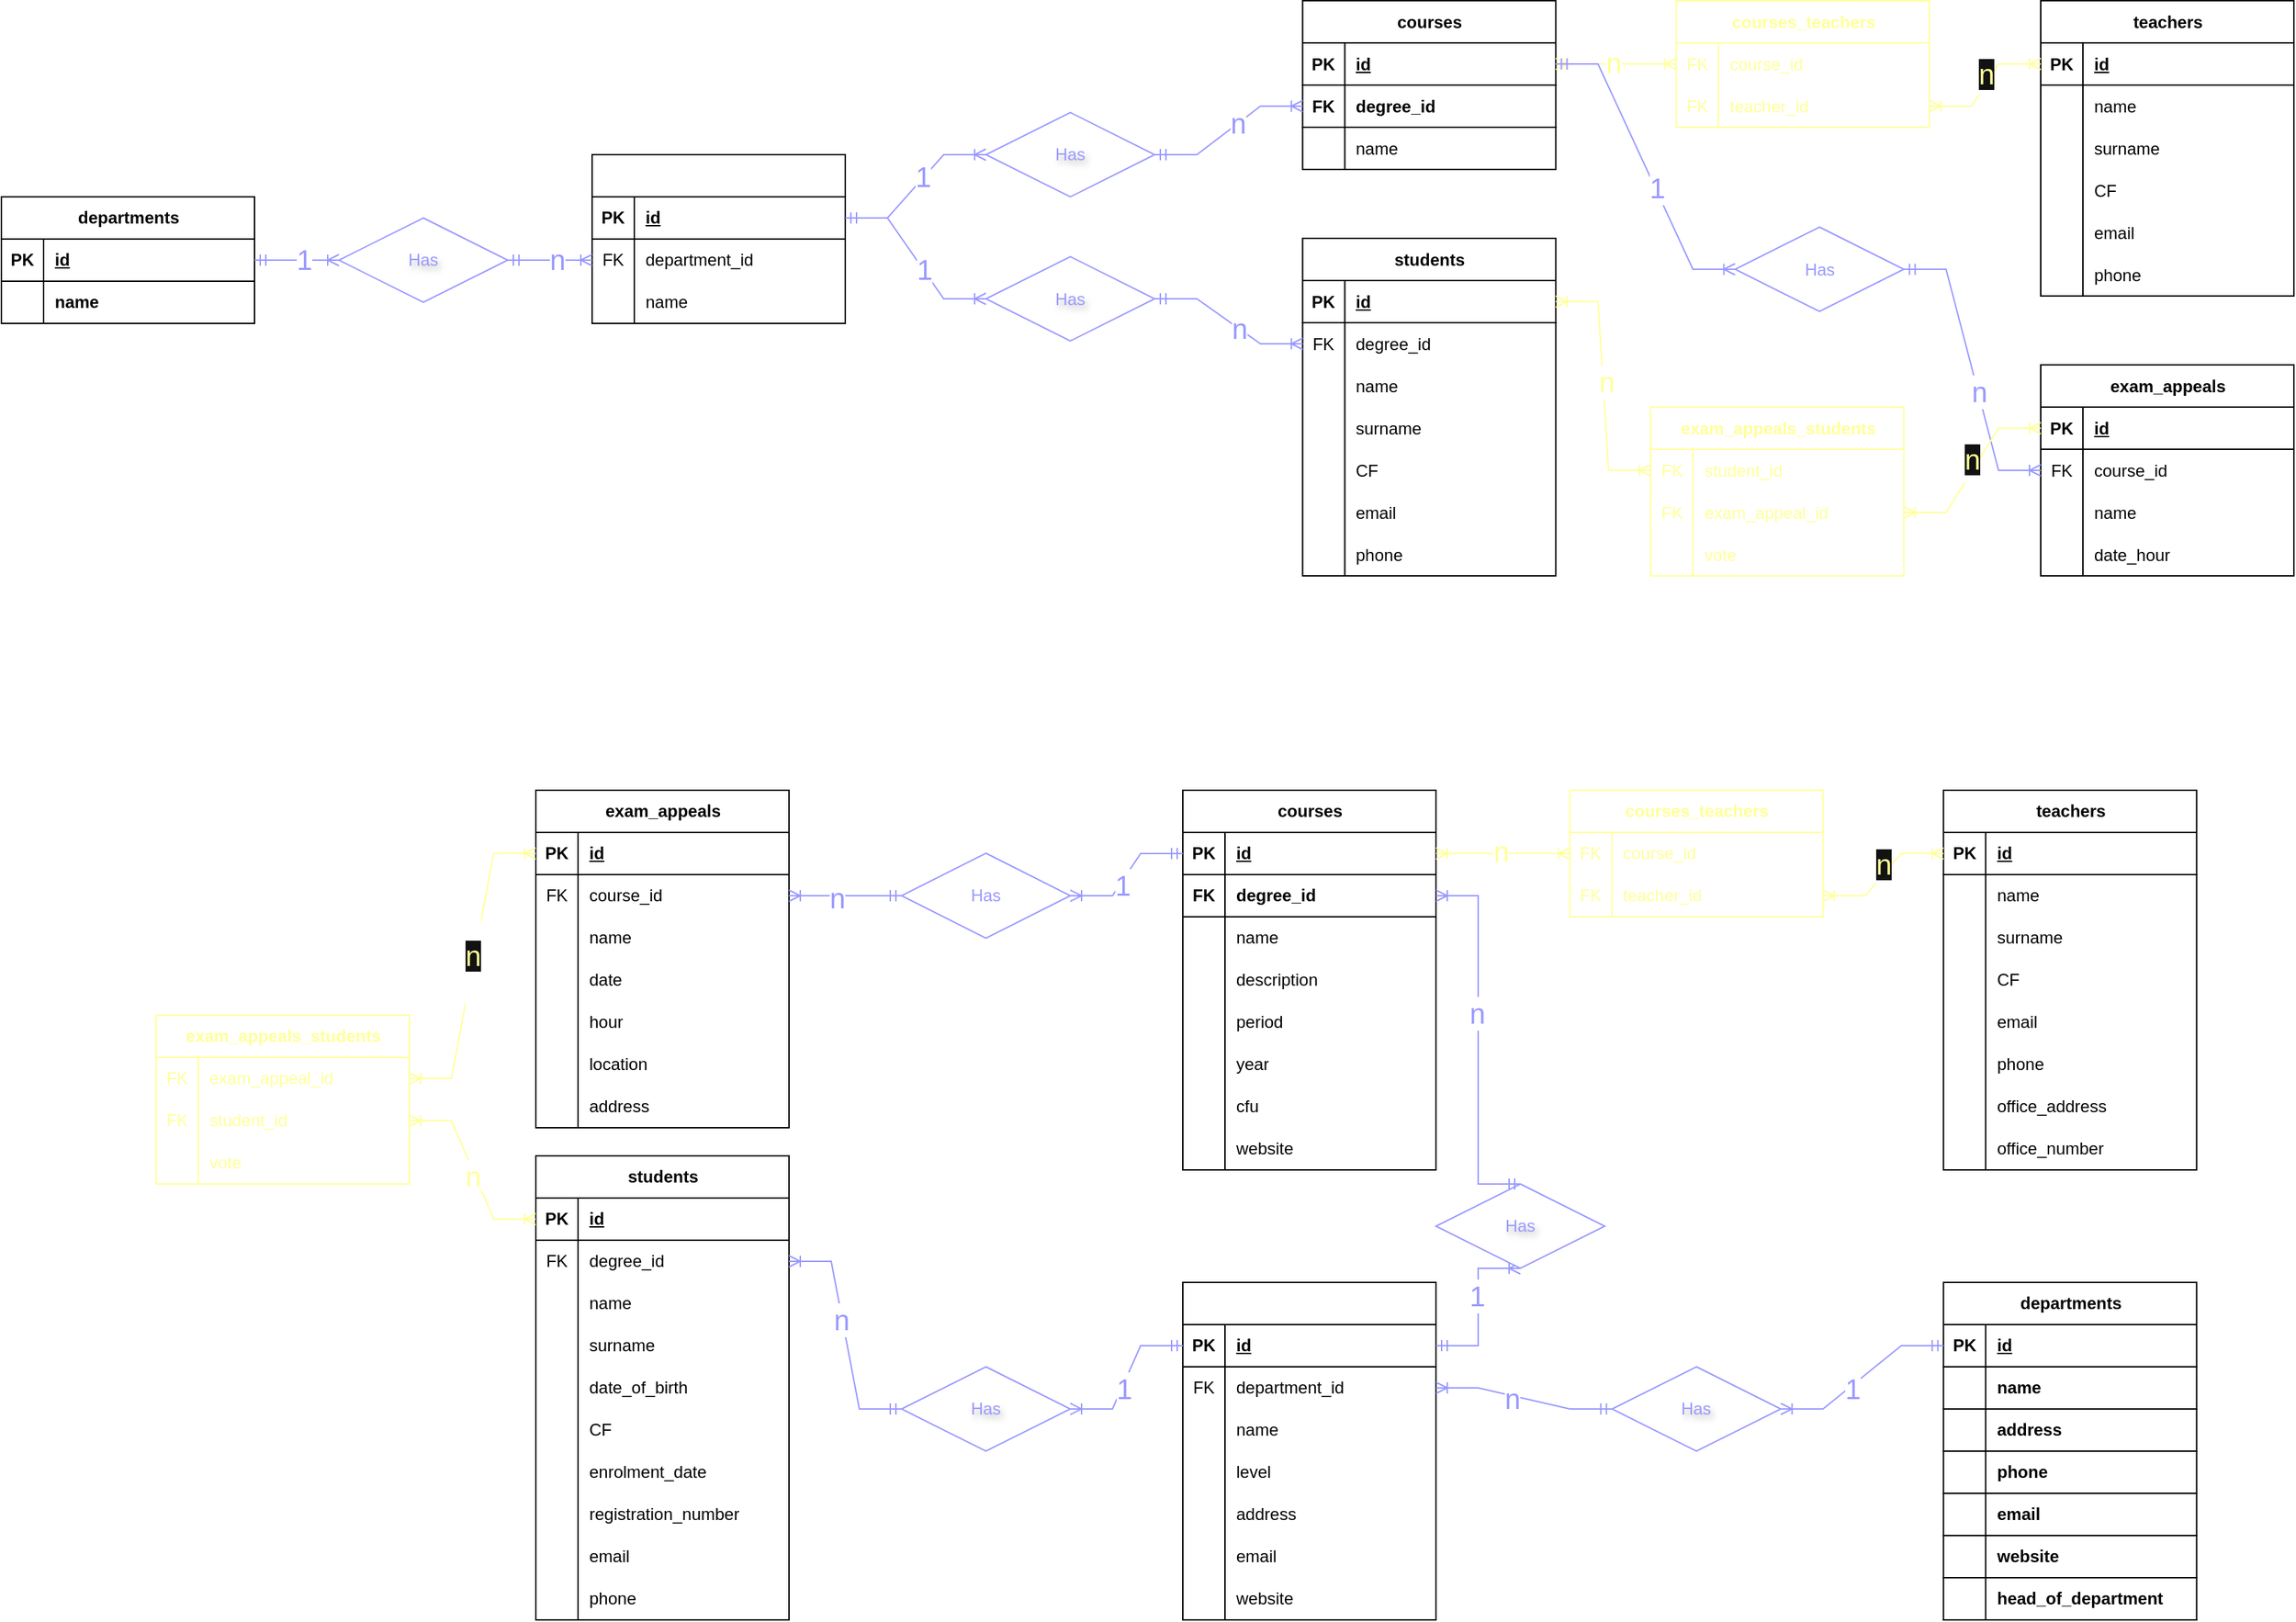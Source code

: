<mxfile version="27.0.9">
  <diagram name="Pagina-1" id="06k3Z27PeAj8y19fnz2d">
    <mxGraphModel dx="1783" dy="-149" grid="1" gridSize="10" guides="1" tooltips="1" connect="1" arrows="1" fold="1" page="0" pageScale="1" pageWidth="1169" pageHeight="827" math="0" shadow="0">
      <root>
        <mxCell id="0" />
        <mxCell id="1" parent="0" />
        <mxCell id="86YkjnECOWu4n2th2gXM-67" value="departments" style="shape=table;startSize=30;container=1;collapsible=1;childLayout=tableLayout;fixedRows=1;rowLines=0;fontStyle=1;align=center;resizeLast=1;html=1;" parent="1" vertex="1">
          <mxGeometry x="10" y="1458" width="180" height="90" as="geometry" />
        </mxCell>
        <mxCell id="86YkjnECOWu4n2th2gXM-68" value="" style="shape=tableRow;horizontal=0;startSize=0;swimlaneHead=0;swimlaneBody=0;fillColor=none;collapsible=0;dropTarget=0;points=[[0,0.5],[1,0.5]];portConstraint=eastwest;top=0;left=0;right=0;bottom=1;" parent="86YkjnECOWu4n2th2gXM-67" vertex="1">
          <mxGeometry y="30" width="180" height="30" as="geometry" />
        </mxCell>
        <mxCell id="86YkjnECOWu4n2th2gXM-69" value="PK" style="shape=partialRectangle;connectable=0;fillColor=none;top=0;left=0;bottom=0;right=0;fontStyle=1;overflow=hidden;whiteSpace=wrap;html=1;" parent="86YkjnECOWu4n2th2gXM-68" vertex="1">
          <mxGeometry width="30" height="30" as="geometry">
            <mxRectangle width="30" height="30" as="alternateBounds" />
          </mxGeometry>
        </mxCell>
        <mxCell id="86YkjnECOWu4n2th2gXM-70" value="id" style="shape=partialRectangle;connectable=0;fillColor=none;top=0;left=0;bottom=0;right=0;align=left;spacingLeft=6;fontStyle=5;overflow=hidden;whiteSpace=wrap;html=1;" parent="86YkjnECOWu4n2th2gXM-68" vertex="1">
          <mxGeometry x="30" width="150" height="30" as="geometry">
            <mxRectangle width="150" height="30" as="alternateBounds" />
          </mxGeometry>
        </mxCell>
        <mxCell id="86YkjnECOWu4n2th2gXM-71" value="" style="shape=tableRow;horizontal=0;startSize=0;swimlaneHead=0;swimlaneBody=0;fillColor=none;collapsible=0;dropTarget=0;points=[[0,0.5],[1,0.5]];portConstraint=eastwest;top=0;left=0;right=0;bottom=1;" parent="86YkjnECOWu4n2th2gXM-67" vertex="1">
          <mxGeometry y="60" width="180" height="30" as="geometry" />
        </mxCell>
        <mxCell id="86YkjnECOWu4n2th2gXM-72" value="" style="shape=partialRectangle;connectable=0;fillColor=none;top=0;left=0;bottom=0;right=0;fontStyle=1;overflow=hidden;whiteSpace=wrap;html=1;" parent="86YkjnECOWu4n2th2gXM-71" vertex="1">
          <mxGeometry width="30" height="30" as="geometry">
            <mxRectangle width="30" height="30" as="alternateBounds" />
          </mxGeometry>
        </mxCell>
        <mxCell id="86YkjnECOWu4n2th2gXM-73" value="name" style="shape=partialRectangle;connectable=0;fillColor=none;top=0;left=0;bottom=0;right=0;align=left;spacingLeft=6;fontStyle=1;overflow=hidden;whiteSpace=wrap;html=1;" parent="86YkjnECOWu4n2th2gXM-71" vertex="1">
          <mxGeometry x="30" width="150" height="30" as="geometry">
            <mxRectangle width="150" height="30" as="alternateBounds" />
          </mxGeometry>
        </mxCell>
        <mxCell id="86YkjnECOWu4n2th2gXM-74" value="degrees" style="shape=table;startSize=30;container=1;collapsible=1;childLayout=tableLayout;fixedRows=1;rowLines=0;fontStyle=1;align=center;resizeLast=1;html=1;fontColor=#FFFFFF;" parent="1" vertex="1">
          <mxGeometry x="430" y="1428" width="180" height="120" as="geometry" />
        </mxCell>
        <mxCell id="86YkjnECOWu4n2th2gXM-75" value="" style="shape=tableRow;horizontal=0;startSize=0;swimlaneHead=0;swimlaneBody=0;fillColor=none;collapsible=0;dropTarget=0;points=[[0,0.5],[1,0.5]];portConstraint=eastwest;top=0;left=0;right=0;bottom=1;" parent="86YkjnECOWu4n2th2gXM-74" vertex="1">
          <mxGeometry y="30" width="180" height="30" as="geometry" />
        </mxCell>
        <mxCell id="86YkjnECOWu4n2th2gXM-76" value="PK" style="shape=partialRectangle;connectable=0;fillColor=none;top=0;left=0;bottom=0;right=0;fontStyle=1;overflow=hidden;whiteSpace=wrap;html=1;" parent="86YkjnECOWu4n2th2gXM-75" vertex="1">
          <mxGeometry width="30" height="30" as="geometry">
            <mxRectangle width="30" height="30" as="alternateBounds" />
          </mxGeometry>
        </mxCell>
        <mxCell id="86YkjnECOWu4n2th2gXM-77" value="id" style="shape=partialRectangle;connectable=0;fillColor=none;top=0;left=0;bottom=0;right=0;align=left;spacingLeft=6;fontStyle=5;overflow=hidden;whiteSpace=wrap;html=1;" parent="86YkjnECOWu4n2th2gXM-75" vertex="1">
          <mxGeometry x="30" width="150" height="30" as="geometry">
            <mxRectangle width="150" height="30" as="alternateBounds" />
          </mxGeometry>
        </mxCell>
        <mxCell id="86YkjnECOWu4n2th2gXM-78" value="" style="shape=tableRow;horizontal=0;startSize=0;swimlaneHead=0;swimlaneBody=0;fillColor=none;collapsible=0;dropTarget=0;points=[[0,0.5],[1,0.5]];portConstraint=eastwest;top=0;left=0;right=0;bottom=0;" parent="86YkjnECOWu4n2th2gXM-74" vertex="1">
          <mxGeometry y="60" width="180" height="30" as="geometry" />
        </mxCell>
        <mxCell id="86YkjnECOWu4n2th2gXM-79" value="FK" style="shape=partialRectangle;connectable=0;fillColor=none;top=0;left=0;bottom=0;right=0;editable=1;overflow=hidden;whiteSpace=wrap;html=1;" parent="86YkjnECOWu4n2th2gXM-78" vertex="1">
          <mxGeometry width="30" height="30" as="geometry">
            <mxRectangle width="30" height="30" as="alternateBounds" />
          </mxGeometry>
        </mxCell>
        <mxCell id="86YkjnECOWu4n2th2gXM-80" value="department_id" style="shape=partialRectangle;connectable=0;fillColor=none;top=0;left=0;bottom=0;right=0;align=left;spacingLeft=6;overflow=hidden;whiteSpace=wrap;html=1;" parent="86YkjnECOWu4n2th2gXM-78" vertex="1">
          <mxGeometry x="30" width="150" height="30" as="geometry">
            <mxRectangle width="150" height="30" as="alternateBounds" />
          </mxGeometry>
        </mxCell>
        <mxCell id="86YkjnECOWu4n2th2gXM-81" value="" style="shape=tableRow;horizontal=0;startSize=0;swimlaneHead=0;swimlaneBody=0;fillColor=none;collapsible=0;dropTarget=0;points=[[0,0.5],[1,0.5]];portConstraint=eastwest;top=0;left=0;right=0;bottom=0;" parent="86YkjnECOWu4n2th2gXM-74" vertex="1">
          <mxGeometry y="90" width="180" height="30" as="geometry" />
        </mxCell>
        <mxCell id="86YkjnECOWu4n2th2gXM-82" value="" style="shape=partialRectangle;connectable=0;fillColor=none;top=0;left=0;bottom=0;right=0;editable=1;overflow=hidden;whiteSpace=wrap;html=1;" parent="86YkjnECOWu4n2th2gXM-81" vertex="1">
          <mxGeometry width="30" height="30" as="geometry">
            <mxRectangle width="30" height="30" as="alternateBounds" />
          </mxGeometry>
        </mxCell>
        <mxCell id="86YkjnECOWu4n2th2gXM-83" value="name" style="shape=partialRectangle;connectable=0;fillColor=none;top=0;left=0;bottom=0;right=0;align=left;spacingLeft=6;overflow=hidden;whiteSpace=wrap;html=1;" parent="86YkjnECOWu4n2th2gXM-81" vertex="1">
          <mxGeometry x="30" width="150" height="30" as="geometry">
            <mxRectangle width="150" height="30" as="alternateBounds" />
          </mxGeometry>
        </mxCell>
        <mxCell id="86YkjnECOWu4n2th2gXM-84" value="Has" style="shape=rhombus;perimeter=rhombusPerimeter;whiteSpace=wrap;html=1;align=center;textShadow=1;strokeColor=#9999FF;fontColor=#9999FF;" parent="1" vertex="1">
          <mxGeometry x="250" y="1473" width="120" height="60" as="geometry" />
        </mxCell>
        <mxCell id="86YkjnECOWu4n2th2gXM-85" value="" style="edgeStyle=entityRelationEdgeStyle;fontSize=12;html=1;endArrow=ERoneToMany;startArrow=ERmandOne;rounded=0;exitX=1;exitY=0.5;exitDx=0;exitDy=0;strokeColor=#9999FF;" parent="1" source="86YkjnECOWu4n2th2gXM-84" target="86YkjnECOWu4n2th2gXM-78" edge="1">
          <mxGeometry width="100" height="100" relative="1" as="geometry">
            <mxPoint x="385" y="1686" as="sourcePoint" />
            <mxPoint x="485" y="1586" as="targetPoint" />
          </mxGeometry>
        </mxCell>
        <mxCell id="86YkjnECOWu4n2th2gXM-86" value="&lt;font style=&quot;font-size: 20px;&quot;&gt;n&lt;/font&gt;" style="edgeLabel;html=1;align=center;verticalAlign=middle;resizable=0;points=[];fontColor=#9999FF;" parent="86YkjnECOWu4n2th2gXM-85" vertex="1" connectable="0">
          <mxGeometry x="0.146" y="1" relative="1" as="geometry">
            <mxPoint as="offset" />
          </mxGeometry>
        </mxCell>
        <mxCell id="86YkjnECOWu4n2th2gXM-87" value="" style="edgeStyle=entityRelationEdgeStyle;fontSize=12;html=1;endArrow=ERoneToMany;startArrow=ERmandOne;rounded=0;exitX=1;exitY=0.5;exitDx=0;exitDy=0;entryX=0;entryY=0.5;entryDx=0;entryDy=0;strokeColor=#9999FF;" parent="1" source="86YkjnECOWu4n2th2gXM-68" target="86YkjnECOWu4n2th2gXM-84" edge="1">
          <mxGeometry width="100" height="100" relative="1" as="geometry">
            <mxPoint x="200" y="1676" as="sourcePoint" />
            <mxPoint x="310" y="1781" as="targetPoint" />
          </mxGeometry>
        </mxCell>
        <mxCell id="86YkjnECOWu4n2th2gXM-88" value="&lt;font style=&quot;font-size: 20px;&quot;&gt;1&lt;/font&gt;" style="edgeLabel;html=1;align=center;verticalAlign=middle;resizable=0;points=[];fontColor=#9999FF;" parent="86YkjnECOWu4n2th2gXM-87" vertex="1" connectable="0">
          <mxGeometry x="0.146" y="1" relative="1" as="geometry">
            <mxPoint as="offset" />
          </mxGeometry>
        </mxCell>
        <mxCell id="86YkjnECOWu4n2th2gXM-101" value="courses" style="shape=table;startSize=30;container=1;collapsible=1;childLayout=tableLayout;fixedRows=1;rowLines=0;fontStyle=1;align=center;resizeLast=1;html=1;" parent="1" vertex="1">
          <mxGeometry x="935.2" y="1318.5" width="180" height="120" as="geometry" />
        </mxCell>
        <mxCell id="86YkjnECOWu4n2th2gXM-302" value="" style="shape=tableRow;horizontal=0;startSize=0;swimlaneHead=0;swimlaneBody=0;fillColor=none;collapsible=0;dropTarget=0;points=[[0,0.5],[1,0.5]];portConstraint=eastwest;top=0;left=0;right=0;bottom=1;" parent="86YkjnECOWu4n2th2gXM-101" vertex="1">
          <mxGeometry y="30" width="180" height="30" as="geometry" />
        </mxCell>
        <mxCell id="86YkjnECOWu4n2th2gXM-303" value="PK" style="shape=partialRectangle;connectable=0;fillColor=none;top=0;left=0;bottom=0;right=0;fontStyle=1;overflow=hidden;whiteSpace=wrap;html=1;" parent="86YkjnECOWu4n2th2gXM-302" vertex="1">
          <mxGeometry width="30" height="30" as="geometry">
            <mxRectangle width="30" height="30" as="alternateBounds" />
          </mxGeometry>
        </mxCell>
        <mxCell id="86YkjnECOWu4n2th2gXM-304" value="id" style="shape=partialRectangle;connectable=0;fillColor=none;top=0;left=0;bottom=0;right=0;align=left;spacingLeft=6;fontStyle=5;overflow=hidden;whiteSpace=wrap;html=1;" parent="86YkjnECOWu4n2th2gXM-302" vertex="1">
          <mxGeometry x="30" width="150" height="30" as="geometry">
            <mxRectangle width="150" height="30" as="alternateBounds" />
          </mxGeometry>
        </mxCell>
        <mxCell id="86YkjnECOWu4n2th2gXM-102" value="" style="shape=tableRow;horizontal=0;startSize=0;swimlaneHead=0;swimlaneBody=0;fillColor=none;collapsible=0;dropTarget=0;points=[[0,0.5],[1,0.5]];portConstraint=eastwest;top=0;left=0;right=0;bottom=1;" parent="86YkjnECOWu4n2th2gXM-101" vertex="1">
          <mxGeometry y="60" width="180" height="30" as="geometry" />
        </mxCell>
        <mxCell id="86YkjnECOWu4n2th2gXM-103" value="FK" style="shape=partialRectangle;connectable=0;fillColor=none;top=0;left=0;bottom=0;right=0;fontStyle=1;overflow=hidden;whiteSpace=wrap;html=1;" parent="86YkjnECOWu4n2th2gXM-102" vertex="1">
          <mxGeometry width="30" height="30" as="geometry">
            <mxRectangle width="30" height="30" as="alternateBounds" />
          </mxGeometry>
        </mxCell>
        <mxCell id="86YkjnECOWu4n2th2gXM-104" value="degree_id" style="shape=partialRectangle;connectable=0;fillColor=none;top=0;left=0;bottom=0;right=0;align=left;spacingLeft=6;fontStyle=1;overflow=hidden;whiteSpace=wrap;html=1;" parent="86YkjnECOWu4n2th2gXM-102" vertex="1">
          <mxGeometry x="30" width="150" height="30" as="geometry">
            <mxRectangle width="150" height="30" as="alternateBounds" />
          </mxGeometry>
        </mxCell>
        <mxCell id="86YkjnECOWu4n2th2gXM-105" value="" style="shape=tableRow;horizontal=0;startSize=0;swimlaneHead=0;swimlaneBody=0;fillColor=none;collapsible=0;dropTarget=0;points=[[0,0.5],[1,0.5]];portConstraint=eastwest;top=0;left=0;right=0;bottom=0;" parent="86YkjnECOWu4n2th2gXM-101" vertex="1">
          <mxGeometry y="90" width="180" height="30" as="geometry" />
        </mxCell>
        <mxCell id="86YkjnECOWu4n2th2gXM-106" value="" style="shape=partialRectangle;connectable=0;fillColor=none;top=0;left=0;bottom=0;right=0;editable=1;overflow=hidden;whiteSpace=wrap;html=1;" parent="86YkjnECOWu4n2th2gXM-105" vertex="1">
          <mxGeometry width="30" height="30" as="geometry">
            <mxRectangle width="30" height="30" as="alternateBounds" />
          </mxGeometry>
        </mxCell>
        <mxCell id="86YkjnECOWu4n2th2gXM-107" value="name" style="shape=partialRectangle;connectable=0;fillColor=none;top=0;left=0;bottom=0;right=0;align=left;spacingLeft=6;overflow=hidden;whiteSpace=wrap;html=1;" parent="86YkjnECOWu4n2th2gXM-105" vertex="1">
          <mxGeometry x="30" width="150" height="30" as="geometry">
            <mxRectangle width="150" height="30" as="alternateBounds" />
          </mxGeometry>
        </mxCell>
        <mxCell id="86YkjnECOWu4n2th2gXM-124" value="teachers" style="shape=table;startSize=30;container=1;collapsible=1;childLayout=tableLayout;fixedRows=1;rowLines=0;fontStyle=1;align=center;resizeLast=1;html=1;" parent="1" vertex="1">
          <mxGeometry x="1460.0" y="1318.5" width="180" height="210" as="geometry" />
        </mxCell>
        <mxCell id="86YkjnECOWu4n2th2gXM-125" value="" style="shape=tableRow;horizontal=0;startSize=0;swimlaneHead=0;swimlaneBody=0;fillColor=none;collapsible=0;dropTarget=0;points=[[0,0.5],[1,0.5]];portConstraint=eastwest;top=0;left=0;right=0;bottom=1;" parent="86YkjnECOWu4n2th2gXM-124" vertex="1">
          <mxGeometry y="30" width="180" height="30" as="geometry" />
        </mxCell>
        <mxCell id="86YkjnECOWu4n2th2gXM-126" value="PK" style="shape=partialRectangle;connectable=0;fillColor=none;top=0;left=0;bottom=0;right=0;fontStyle=1;overflow=hidden;whiteSpace=wrap;html=1;" parent="86YkjnECOWu4n2th2gXM-125" vertex="1">
          <mxGeometry width="30" height="30" as="geometry">
            <mxRectangle width="30" height="30" as="alternateBounds" />
          </mxGeometry>
        </mxCell>
        <mxCell id="86YkjnECOWu4n2th2gXM-127" value="id" style="shape=partialRectangle;connectable=0;fillColor=none;top=0;left=0;bottom=0;right=0;align=left;spacingLeft=6;fontStyle=5;overflow=hidden;whiteSpace=wrap;html=1;" parent="86YkjnECOWu4n2th2gXM-125" vertex="1">
          <mxGeometry x="30" width="150" height="30" as="geometry">
            <mxRectangle width="150" height="30" as="alternateBounds" />
          </mxGeometry>
        </mxCell>
        <mxCell id="86YkjnECOWu4n2th2gXM-128" value="" style="shape=tableRow;horizontal=0;startSize=0;swimlaneHead=0;swimlaneBody=0;fillColor=none;collapsible=0;dropTarget=0;points=[[0,0.5],[1,0.5]];portConstraint=eastwest;top=0;left=0;right=0;bottom=0;" parent="86YkjnECOWu4n2th2gXM-124" vertex="1">
          <mxGeometry y="60" width="180" height="30" as="geometry" />
        </mxCell>
        <mxCell id="86YkjnECOWu4n2th2gXM-129" value="" style="shape=partialRectangle;connectable=0;fillColor=none;top=0;left=0;bottom=0;right=0;editable=1;overflow=hidden;whiteSpace=wrap;html=1;" parent="86YkjnECOWu4n2th2gXM-128" vertex="1">
          <mxGeometry width="30" height="30" as="geometry">
            <mxRectangle width="30" height="30" as="alternateBounds" />
          </mxGeometry>
        </mxCell>
        <mxCell id="86YkjnECOWu4n2th2gXM-130" value="name" style="shape=partialRectangle;connectable=0;fillColor=none;top=0;left=0;bottom=0;right=0;align=left;spacingLeft=6;overflow=hidden;whiteSpace=wrap;html=1;" parent="86YkjnECOWu4n2th2gXM-128" vertex="1">
          <mxGeometry x="30" width="150" height="30" as="geometry">
            <mxRectangle width="150" height="30" as="alternateBounds" />
          </mxGeometry>
        </mxCell>
        <mxCell id="86YkjnECOWu4n2th2gXM-131" value="" style="shape=tableRow;horizontal=0;startSize=0;swimlaneHead=0;swimlaneBody=0;fillColor=none;collapsible=0;dropTarget=0;points=[[0,0.5],[1,0.5]];portConstraint=eastwest;top=0;left=0;right=0;bottom=0;" parent="86YkjnECOWu4n2th2gXM-124" vertex="1">
          <mxGeometry y="90" width="180" height="30" as="geometry" />
        </mxCell>
        <mxCell id="86YkjnECOWu4n2th2gXM-132" value="" style="shape=partialRectangle;connectable=0;fillColor=none;top=0;left=0;bottom=0;right=0;editable=1;overflow=hidden;whiteSpace=wrap;html=1;" parent="86YkjnECOWu4n2th2gXM-131" vertex="1">
          <mxGeometry width="30" height="30" as="geometry">
            <mxRectangle width="30" height="30" as="alternateBounds" />
          </mxGeometry>
        </mxCell>
        <mxCell id="86YkjnECOWu4n2th2gXM-133" value="surname" style="shape=partialRectangle;connectable=0;fillColor=none;top=0;left=0;bottom=0;right=0;align=left;spacingLeft=6;overflow=hidden;whiteSpace=wrap;html=1;" parent="86YkjnECOWu4n2th2gXM-131" vertex="1">
          <mxGeometry x="30" width="150" height="30" as="geometry">
            <mxRectangle width="150" height="30" as="alternateBounds" />
          </mxGeometry>
        </mxCell>
        <mxCell id="86YkjnECOWu4n2th2gXM-134" value="" style="shape=tableRow;horizontal=0;startSize=0;swimlaneHead=0;swimlaneBody=0;fillColor=none;collapsible=0;dropTarget=0;points=[[0,0.5],[1,0.5]];portConstraint=eastwest;top=0;left=0;right=0;bottom=0;" parent="86YkjnECOWu4n2th2gXM-124" vertex="1">
          <mxGeometry y="120" width="180" height="30" as="geometry" />
        </mxCell>
        <mxCell id="86YkjnECOWu4n2th2gXM-135" value="" style="shape=partialRectangle;connectable=0;fillColor=none;top=0;left=0;bottom=0;right=0;editable=1;overflow=hidden;whiteSpace=wrap;html=1;" parent="86YkjnECOWu4n2th2gXM-134" vertex="1">
          <mxGeometry width="30" height="30" as="geometry">
            <mxRectangle width="30" height="30" as="alternateBounds" />
          </mxGeometry>
        </mxCell>
        <mxCell id="86YkjnECOWu4n2th2gXM-136" value="CF" style="shape=partialRectangle;connectable=0;fillColor=none;top=0;left=0;bottom=0;right=0;align=left;spacingLeft=6;overflow=hidden;whiteSpace=wrap;html=1;" parent="86YkjnECOWu4n2th2gXM-134" vertex="1">
          <mxGeometry x="30" width="150" height="30" as="geometry">
            <mxRectangle width="150" height="30" as="alternateBounds" />
          </mxGeometry>
        </mxCell>
        <mxCell id="86YkjnECOWu4n2th2gXM-311" value="" style="shape=tableRow;horizontal=0;startSize=0;swimlaneHead=0;swimlaneBody=0;fillColor=none;collapsible=0;dropTarget=0;points=[[0,0.5],[1,0.5]];portConstraint=eastwest;top=0;left=0;right=0;bottom=0;" parent="86YkjnECOWu4n2th2gXM-124" vertex="1">
          <mxGeometry y="150" width="180" height="30" as="geometry" />
        </mxCell>
        <mxCell id="86YkjnECOWu4n2th2gXM-312" value="" style="shape=partialRectangle;connectable=0;fillColor=none;top=0;left=0;bottom=0;right=0;editable=1;overflow=hidden;whiteSpace=wrap;html=1;" parent="86YkjnECOWu4n2th2gXM-311" vertex="1">
          <mxGeometry width="30" height="30" as="geometry">
            <mxRectangle width="30" height="30" as="alternateBounds" />
          </mxGeometry>
        </mxCell>
        <mxCell id="86YkjnECOWu4n2th2gXM-313" value="email" style="shape=partialRectangle;connectable=0;fillColor=none;top=0;left=0;bottom=0;right=0;align=left;spacingLeft=6;overflow=hidden;whiteSpace=wrap;html=1;" parent="86YkjnECOWu4n2th2gXM-311" vertex="1">
          <mxGeometry x="30" width="150" height="30" as="geometry">
            <mxRectangle width="150" height="30" as="alternateBounds" />
          </mxGeometry>
        </mxCell>
        <mxCell id="86YkjnECOWu4n2th2gXM-314" value="" style="shape=tableRow;horizontal=0;startSize=0;swimlaneHead=0;swimlaneBody=0;fillColor=none;collapsible=0;dropTarget=0;points=[[0,0.5],[1,0.5]];portConstraint=eastwest;top=0;left=0;right=0;bottom=0;" parent="86YkjnECOWu4n2th2gXM-124" vertex="1">
          <mxGeometry y="180" width="180" height="30" as="geometry" />
        </mxCell>
        <mxCell id="86YkjnECOWu4n2th2gXM-315" value="" style="shape=partialRectangle;connectable=0;fillColor=none;top=0;left=0;bottom=0;right=0;editable=1;overflow=hidden;whiteSpace=wrap;html=1;" parent="86YkjnECOWu4n2th2gXM-314" vertex="1">
          <mxGeometry width="30" height="30" as="geometry">
            <mxRectangle width="30" height="30" as="alternateBounds" />
          </mxGeometry>
        </mxCell>
        <mxCell id="86YkjnECOWu4n2th2gXM-316" value="phone" style="shape=partialRectangle;connectable=0;fillColor=none;top=0;left=0;bottom=0;right=0;align=left;spacingLeft=6;overflow=hidden;whiteSpace=wrap;html=1;" parent="86YkjnECOWu4n2th2gXM-314" vertex="1">
          <mxGeometry x="30" width="150" height="30" as="geometry">
            <mxRectangle width="150" height="30" as="alternateBounds" />
          </mxGeometry>
        </mxCell>
        <mxCell id="86YkjnECOWu4n2th2gXM-138" value="" style="edgeStyle=entityRelationEdgeStyle;fontSize=12;html=1;endArrow=ERoneToMany;startArrow=ERoneToMany;rounded=0;exitX=1;exitY=0.5;exitDx=0;exitDy=0;entryX=0;entryY=0.5;entryDx=0;entryDy=0;strokeColor=#FFFF99;" parent="1" source="86YkjnECOWu4n2th2gXM-302" target="86YkjnECOWu4n2th2gXM-285" edge="1">
          <mxGeometry width="100" height="100" relative="1" as="geometry">
            <mxPoint x="1445.2" y="1542.5" as="sourcePoint" />
            <mxPoint x="1242.7" y="1374.5" as="targetPoint" />
            <Array as="points">
              <mxPoint x="1465.2" y="1651.5" />
            </Array>
          </mxGeometry>
        </mxCell>
        <mxCell id="86YkjnECOWu4n2th2gXM-139" value="&lt;font style=&quot;font-size: 20px;&quot;&gt;n&lt;/font&gt;" style="edgeLabel;html=1;align=center;verticalAlign=middle;resizable=0;points=[];fontColor=#FFFF99;" parent="86YkjnECOWu4n2th2gXM-138" vertex="1" connectable="0">
          <mxGeometry x="-0.044" y="2" relative="1" as="geometry">
            <mxPoint as="offset" />
          </mxGeometry>
        </mxCell>
        <mxCell id="86YkjnECOWu4n2th2gXM-142" value="&#xa;&lt;span style=&quot;font-family: Helvetica; font-size: 20px; font-style: normal; font-variant-ligatures: normal; font-variant-caps: normal; font-weight: 400; letter-spacing: normal; orphans: 2; text-align: center; text-indent: 0px; text-transform: none; widows: 2; word-spacing: 0px; -webkit-text-stroke-width: 0px; white-space: nowrap; background-color: rgb(18, 18, 18); text-decoration-thickness: initial; text-decoration-style: initial; text-decoration-color: initial; float: none; display: inline !important;&quot;&gt;n&lt;/span&gt;&#xa;&#xa;" style="edgeStyle=entityRelationEdgeStyle;fontSize=12;html=1;endArrow=ERoneToMany;startArrow=ERoneToMany;rounded=0;exitX=1;exitY=0.5;exitDx=0;exitDy=0;entryX=0;entryY=0.5;entryDx=0;entryDy=0;strokeColor=#FFFF99;fontColor=#FFFF99;" parent="1" source="86YkjnECOWu4n2th2gXM-288" target="86YkjnECOWu4n2th2gXM-125" edge="1">
          <mxGeometry width="100" height="100" relative="1" as="geometry">
            <mxPoint x="1362.7" y="1374.5" as="sourcePoint" />
            <mxPoint x="1865.2" y="1546.5" as="targetPoint" />
          </mxGeometry>
        </mxCell>
        <mxCell id="86YkjnECOWu4n2th2gXM-158" value="exam_appeals" style="shape=table;startSize=30;container=1;collapsible=1;childLayout=tableLayout;fixedRows=1;rowLines=0;fontStyle=1;align=center;resizeLast=1;html=1;" parent="1" vertex="1">
          <mxGeometry x="1460.0" y="1577.5" width="180" height="150" as="geometry" />
        </mxCell>
        <mxCell id="86YkjnECOWu4n2th2gXM-159" value="" style="shape=tableRow;horizontal=0;startSize=0;swimlaneHead=0;swimlaneBody=0;fillColor=none;collapsible=0;dropTarget=0;points=[[0,0.5],[1,0.5]];portConstraint=eastwest;top=0;left=0;right=0;bottom=1;" parent="86YkjnECOWu4n2th2gXM-158" vertex="1">
          <mxGeometry y="30" width="180" height="30" as="geometry" />
        </mxCell>
        <mxCell id="86YkjnECOWu4n2th2gXM-160" value="PK" style="shape=partialRectangle;connectable=0;fillColor=none;top=0;left=0;bottom=0;right=0;fontStyle=1;overflow=hidden;whiteSpace=wrap;html=1;" parent="86YkjnECOWu4n2th2gXM-159" vertex="1">
          <mxGeometry width="30" height="30" as="geometry">
            <mxRectangle width="30" height="30" as="alternateBounds" />
          </mxGeometry>
        </mxCell>
        <mxCell id="86YkjnECOWu4n2th2gXM-161" value="id" style="shape=partialRectangle;connectable=0;fillColor=none;top=0;left=0;bottom=0;right=0;align=left;spacingLeft=6;fontStyle=5;overflow=hidden;whiteSpace=wrap;html=1;" parent="86YkjnECOWu4n2th2gXM-159" vertex="1">
          <mxGeometry x="30" width="150" height="30" as="geometry">
            <mxRectangle width="150" height="30" as="alternateBounds" />
          </mxGeometry>
        </mxCell>
        <mxCell id="86YkjnECOWu4n2th2gXM-162" value="" style="shape=tableRow;horizontal=0;startSize=0;swimlaneHead=0;swimlaneBody=0;fillColor=none;collapsible=0;dropTarget=0;points=[[0,0.5],[1,0.5]];portConstraint=eastwest;top=0;left=0;right=0;bottom=0;" parent="86YkjnECOWu4n2th2gXM-158" vertex="1">
          <mxGeometry y="60" width="180" height="30" as="geometry" />
        </mxCell>
        <mxCell id="86YkjnECOWu4n2th2gXM-163" value="FK" style="shape=partialRectangle;connectable=0;fillColor=none;top=0;left=0;bottom=0;right=0;editable=1;overflow=hidden;whiteSpace=wrap;html=1;" parent="86YkjnECOWu4n2th2gXM-162" vertex="1">
          <mxGeometry width="30" height="30" as="geometry">
            <mxRectangle width="30" height="30" as="alternateBounds" />
          </mxGeometry>
        </mxCell>
        <mxCell id="86YkjnECOWu4n2th2gXM-164" value="course_id" style="shape=partialRectangle;connectable=0;fillColor=none;top=0;left=0;bottom=0;right=0;align=left;spacingLeft=6;overflow=hidden;whiteSpace=wrap;html=1;" parent="86YkjnECOWu4n2th2gXM-162" vertex="1">
          <mxGeometry x="30" width="150" height="30" as="geometry">
            <mxRectangle width="150" height="30" as="alternateBounds" />
          </mxGeometry>
        </mxCell>
        <mxCell id="86YkjnECOWu4n2th2gXM-165" value="" style="shape=tableRow;horizontal=0;startSize=0;swimlaneHead=0;swimlaneBody=0;fillColor=none;collapsible=0;dropTarget=0;points=[[0,0.5],[1,0.5]];portConstraint=eastwest;top=0;left=0;right=0;bottom=0;" parent="86YkjnECOWu4n2th2gXM-158" vertex="1">
          <mxGeometry y="90" width="180" height="30" as="geometry" />
        </mxCell>
        <mxCell id="86YkjnECOWu4n2th2gXM-166" value="" style="shape=partialRectangle;connectable=0;fillColor=none;top=0;left=0;bottom=0;right=0;editable=1;overflow=hidden;whiteSpace=wrap;html=1;" parent="86YkjnECOWu4n2th2gXM-165" vertex="1">
          <mxGeometry width="30" height="30" as="geometry">
            <mxRectangle width="30" height="30" as="alternateBounds" />
          </mxGeometry>
        </mxCell>
        <mxCell id="86YkjnECOWu4n2th2gXM-167" value="name" style="shape=partialRectangle;connectable=0;fillColor=none;top=0;left=0;bottom=0;right=0;align=left;spacingLeft=6;overflow=hidden;whiteSpace=wrap;html=1;" parent="86YkjnECOWu4n2th2gXM-165" vertex="1">
          <mxGeometry x="30" width="150" height="30" as="geometry">
            <mxRectangle width="150" height="30" as="alternateBounds" />
          </mxGeometry>
        </mxCell>
        <mxCell id="86YkjnECOWu4n2th2gXM-168" value="" style="shape=tableRow;horizontal=0;startSize=0;swimlaneHead=0;swimlaneBody=0;fillColor=none;collapsible=0;dropTarget=0;points=[[0,0.5],[1,0.5]];portConstraint=eastwest;top=0;left=0;right=0;bottom=0;" parent="86YkjnECOWu4n2th2gXM-158" vertex="1">
          <mxGeometry y="120" width="180" height="30" as="geometry" />
        </mxCell>
        <mxCell id="86YkjnECOWu4n2th2gXM-169" value="" style="shape=partialRectangle;connectable=0;fillColor=none;top=0;left=0;bottom=0;right=0;editable=1;overflow=hidden;whiteSpace=wrap;html=1;" parent="86YkjnECOWu4n2th2gXM-168" vertex="1">
          <mxGeometry width="30" height="30" as="geometry">
            <mxRectangle width="30" height="30" as="alternateBounds" />
          </mxGeometry>
        </mxCell>
        <mxCell id="86YkjnECOWu4n2th2gXM-170" value="date_hour" style="shape=partialRectangle;connectable=0;fillColor=none;top=0;left=0;bottom=0;right=0;align=left;spacingLeft=6;overflow=hidden;whiteSpace=wrap;html=1;" parent="86YkjnECOWu4n2th2gXM-168" vertex="1">
          <mxGeometry x="30" width="150" height="30" as="geometry">
            <mxRectangle width="150" height="30" as="alternateBounds" />
          </mxGeometry>
        </mxCell>
        <mxCell id="86YkjnECOWu4n2th2gXM-174" value="Has" style="shape=rhombus;perimeter=rhombusPerimeter;whiteSpace=wrap;html=1;align=center;strokeColor=#9999FF;fontColor=#9999FF;" parent="1" vertex="1">
          <mxGeometry x="1242.7" y="1479.5" width="120" height="60" as="geometry" />
        </mxCell>
        <mxCell id="86YkjnECOWu4n2th2gXM-175" value="" style="edgeStyle=entityRelationEdgeStyle;fontSize=12;html=1;endArrow=ERoneToMany;startArrow=ERmandOne;rounded=0;exitX=1;exitY=0.5;exitDx=0;exitDy=0;entryX=0;entryY=0.5;entryDx=0;entryDy=0;strokeColor=#9999FF;" parent="1" source="86YkjnECOWu4n2th2gXM-302" target="86YkjnECOWu4n2th2gXM-174" edge="1">
          <mxGeometry width="100" height="100" relative="1" as="geometry">
            <mxPoint x="1135.2" y="1490.5" as="sourcePoint" />
            <mxPoint x="1155.2" y="1925" as="targetPoint" />
          </mxGeometry>
        </mxCell>
        <mxCell id="86YkjnECOWu4n2th2gXM-176" value="&lt;font style=&quot;font-size: 20px;&quot;&gt;1&lt;/font&gt;" style="edgeLabel;html=1;align=center;verticalAlign=middle;resizable=0;points=[];fontColor=#9999FF;" parent="86YkjnECOWu4n2th2gXM-175" vertex="1" connectable="0">
          <mxGeometry x="0.146" y="1" relative="1" as="geometry">
            <mxPoint as="offset" />
          </mxGeometry>
        </mxCell>
        <mxCell id="86YkjnECOWu4n2th2gXM-177" value="" style="edgeStyle=entityRelationEdgeStyle;fontSize=12;html=1;endArrow=ERoneToMany;startArrow=ERmandOne;rounded=0;exitX=1;exitY=0.5;exitDx=0;exitDy=0;entryX=0;entryY=0.5;entryDx=0;entryDy=0;strokeColor=#9999FF;" parent="1" source="86YkjnECOWu4n2th2gXM-174" target="86YkjnECOWu4n2th2gXM-162" edge="1">
          <mxGeometry width="100" height="100" relative="1" as="geometry">
            <mxPoint x="1445.2" y="2012.5" as="sourcePoint" />
            <mxPoint x="1595.2" y="1957.5" as="targetPoint" />
          </mxGeometry>
        </mxCell>
        <mxCell id="86YkjnECOWu4n2th2gXM-178" value="&lt;font style=&quot;font-size: 20px;&quot;&gt;n&lt;/font&gt;" style="edgeLabel;html=1;align=center;verticalAlign=middle;resizable=0;points=[];fontColor=#9999FF;" parent="86YkjnECOWu4n2th2gXM-177" vertex="1" connectable="0">
          <mxGeometry x="0.146" y="1" relative="1" as="geometry">
            <mxPoint as="offset" />
          </mxGeometry>
        </mxCell>
        <mxCell id="86YkjnECOWu4n2th2gXM-197" value="" style="edgeStyle=entityRelationEdgeStyle;fontSize=12;html=1;endArrow=ERoneToMany;startArrow=ERmandOne;rounded=0;exitX=1;exitY=0.5;exitDx=0;exitDy=0;entryX=0;entryY=0.5;entryDx=0;entryDy=0;strokeColor=#9999FF;" parent="1" source="86YkjnECOWu4n2th2gXM-75" target="86YkjnECOWu4n2th2gXM-199" edge="1">
          <mxGeometry width="100" height="100" relative="1" as="geometry">
            <mxPoint x="185" y="1825" as="sourcePoint" />
            <mxPoint x="255" y="1810" as="targetPoint" />
          </mxGeometry>
        </mxCell>
        <mxCell id="86YkjnECOWu4n2th2gXM-198" value="&lt;font style=&quot;font-size: 20px;&quot;&gt;1&lt;/font&gt;" style="edgeLabel;html=1;align=center;verticalAlign=middle;resizable=0;points=[];fontColor=#9999FF;" parent="86YkjnECOWu4n2th2gXM-197" vertex="1" connectable="0">
          <mxGeometry x="0.146" y="1" relative="1" as="geometry">
            <mxPoint as="offset" />
          </mxGeometry>
        </mxCell>
        <mxCell id="86YkjnECOWu4n2th2gXM-199" value="Has" style="shape=rhombus;perimeter=rhombusPerimeter;whiteSpace=wrap;html=1;align=center;textShadow=1;strokeColor=#9999FF;fontColor=#9999FF;" parent="1" vertex="1">
          <mxGeometry x="710" y="1500.5" width="120" height="60" as="geometry" />
        </mxCell>
        <mxCell id="86YkjnECOWu4n2th2gXM-215" value="students" style="shape=table;startSize=30;container=1;collapsible=1;childLayout=tableLayout;fixedRows=1;rowLines=0;fontStyle=1;align=center;resizeLast=1;html=1;" parent="1" vertex="1">
          <mxGeometry x="935.2" y="1487.5" width="180" height="240" as="geometry" />
        </mxCell>
        <mxCell id="86YkjnECOWu4n2th2gXM-216" value="" style="shape=tableRow;horizontal=0;startSize=0;swimlaneHead=0;swimlaneBody=0;fillColor=none;collapsible=0;dropTarget=0;points=[[0,0.5],[1,0.5]];portConstraint=eastwest;top=0;left=0;right=0;bottom=1;" parent="86YkjnECOWu4n2th2gXM-215" vertex="1">
          <mxGeometry y="30" width="180" height="30" as="geometry" />
        </mxCell>
        <mxCell id="86YkjnECOWu4n2th2gXM-217" value="PK" style="shape=partialRectangle;connectable=0;fillColor=none;top=0;left=0;bottom=0;right=0;fontStyle=1;overflow=hidden;whiteSpace=wrap;html=1;" parent="86YkjnECOWu4n2th2gXM-216" vertex="1">
          <mxGeometry width="30" height="30" as="geometry">
            <mxRectangle width="30" height="30" as="alternateBounds" />
          </mxGeometry>
        </mxCell>
        <mxCell id="86YkjnECOWu4n2th2gXM-218" value="id" style="shape=partialRectangle;connectable=0;fillColor=none;top=0;left=0;bottom=0;right=0;align=left;spacingLeft=6;fontStyle=5;overflow=hidden;whiteSpace=wrap;html=1;" parent="86YkjnECOWu4n2th2gXM-216" vertex="1">
          <mxGeometry x="30" width="150" height="30" as="geometry">
            <mxRectangle width="150" height="30" as="alternateBounds" />
          </mxGeometry>
        </mxCell>
        <mxCell id="86YkjnECOWu4n2th2gXM-219" value="" style="shape=tableRow;horizontal=0;startSize=0;swimlaneHead=0;swimlaneBody=0;fillColor=none;collapsible=0;dropTarget=0;points=[[0,0.5],[1,0.5]];portConstraint=eastwest;top=0;left=0;right=0;bottom=0;" parent="86YkjnECOWu4n2th2gXM-215" vertex="1">
          <mxGeometry y="60" width="180" height="30" as="geometry" />
        </mxCell>
        <mxCell id="86YkjnECOWu4n2th2gXM-220" value="FK" style="shape=partialRectangle;connectable=0;fillColor=none;top=0;left=0;bottom=0;right=0;editable=1;overflow=hidden;whiteSpace=wrap;html=1;" parent="86YkjnECOWu4n2th2gXM-219" vertex="1">
          <mxGeometry width="30" height="30" as="geometry">
            <mxRectangle width="30" height="30" as="alternateBounds" />
          </mxGeometry>
        </mxCell>
        <mxCell id="86YkjnECOWu4n2th2gXM-221" value="degree_id" style="shape=partialRectangle;connectable=0;fillColor=none;top=0;left=0;bottom=0;right=0;align=left;spacingLeft=6;overflow=hidden;whiteSpace=wrap;html=1;" parent="86YkjnECOWu4n2th2gXM-219" vertex="1">
          <mxGeometry x="30" width="150" height="30" as="geometry">
            <mxRectangle width="150" height="30" as="alternateBounds" />
          </mxGeometry>
        </mxCell>
        <mxCell id="86YkjnECOWu4n2th2gXM-222" value="" style="shape=tableRow;horizontal=0;startSize=0;swimlaneHead=0;swimlaneBody=0;fillColor=none;collapsible=0;dropTarget=0;points=[[0,0.5],[1,0.5]];portConstraint=eastwest;top=0;left=0;right=0;bottom=0;" parent="86YkjnECOWu4n2th2gXM-215" vertex="1">
          <mxGeometry y="90" width="180" height="30" as="geometry" />
        </mxCell>
        <mxCell id="86YkjnECOWu4n2th2gXM-223" value="" style="shape=partialRectangle;connectable=0;fillColor=none;top=0;left=0;bottom=0;right=0;editable=1;overflow=hidden;whiteSpace=wrap;html=1;" parent="86YkjnECOWu4n2th2gXM-222" vertex="1">
          <mxGeometry width="30" height="30" as="geometry">
            <mxRectangle width="30" height="30" as="alternateBounds" />
          </mxGeometry>
        </mxCell>
        <mxCell id="86YkjnECOWu4n2th2gXM-224" value="name" style="shape=partialRectangle;connectable=0;fillColor=none;top=0;left=0;bottom=0;right=0;align=left;spacingLeft=6;overflow=hidden;whiteSpace=wrap;html=1;" parent="86YkjnECOWu4n2th2gXM-222" vertex="1">
          <mxGeometry x="30" width="150" height="30" as="geometry">
            <mxRectangle width="150" height="30" as="alternateBounds" />
          </mxGeometry>
        </mxCell>
        <mxCell id="86YkjnECOWu4n2th2gXM-252" value="" style="shape=tableRow;horizontal=0;startSize=0;swimlaneHead=0;swimlaneBody=0;fillColor=none;collapsible=0;dropTarget=0;points=[[0,0.5],[1,0.5]];portConstraint=eastwest;top=0;left=0;right=0;bottom=0;" parent="86YkjnECOWu4n2th2gXM-215" vertex="1">
          <mxGeometry y="120" width="180" height="30" as="geometry" />
        </mxCell>
        <mxCell id="86YkjnECOWu4n2th2gXM-253" value="" style="shape=partialRectangle;connectable=0;fillColor=none;top=0;left=0;bottom=0;right=0;editable=1;overflow=hidden;whiteSpace=wrap;html=1;" parent="86YkjnECOWu4n2th2gXM-252" vertex="1">
          <mxGeometry width="30" height="30" as="geometry">
            <mxRectangle width="30" height="30" as="alternateBounds" />
          </mxGeometry>
        </mxCell>
        <mxCell id="86YkjnECOWu4n2th2gXM-254" value="surname" style="shape=partialRectangle;connectable=0;fillColor=none;top=0;left=0;bottom=0;right=0;align=left;spacingLeft=6;overflow=hidden;whiteSpace=wrap;html=1;" parent="86YkjnECOWu4n2th2gXM-252" vertex="1">
          <mxGeometry x="30" width="150" height="30" as="geometry">
            <mxRectangle width="150" height="30" as="alternateBounds" />
          </mxGeometry>
        </mxCell>
        <mxCell id="86YkjnECOWu4n2th2gXM-305" value="" style="shape=tableRow;horizontal=0;startSize=0;swimlaneHead=0;swimlaneBody=0;fillColor=none;collapsible=0;dropTarget=0;points=[[0,0.5],[1,0.5]];portConstraint=eastwest;top=0;left=0;right=0;bottom=0;" parent="86YkjnECOWu4n2th2gXM-215" vertex="1">
          <mxGeometry y="150" width="180" height="30" as="geometry" />
        </mxCell>
        <mxCell id="86YkjnECOWu4n2th2gXM-306" value="" style="shape=partialRectangle;connectable=0;fillColor=none;top=0;left=0;bottom=0;right=0;editable=1;overflow=hidden;whiteSpace=wrap;html=1;" parent="86YkjnECOWu4n2th2gXM-305" vertex="1">
          <mxGeometry width="30" height="30" as="geometry">
            <mxRectangle width="30" height="30" as="alternateBounds" />
          </mxGeometry>
        </mxCell>
        <mxCell id="86YkjnECOWu4n2th2gXM-307" value="CF" style="shape=partialRectangle;connectable=0;fillColor=none;top=0;left=0;bottom=0;right=0;align=left;spacingLeft=6;overflow=hidden;whiteSpace=wrap;html=1;" parent="86YkjnECOWu4n2th2gXM-305" vertex="1">
          <mxGeometry x="30" width="150" height="30" as="geometry">
            <mxRectangle width="150" height="30" as="alternateBounds" />
          </mxGeometry>
        </mxCell>
        <mxCell id="86YkjnECOWu4n2th2gXM-308" value="" style="shape=tableRow;horizontal=0;startSize=0;swimlaneHead=0;swimlaneBody=0;fillColor=none;collapsible=0;dropTarget=0;points=[[0,0.5],[1,0.5]];portConstraint=eastwest;top=0;left=0;right=0;bottom=0;" parent="86YkjnECOWu4n2th2gXM-215" vertex="1">
          <mxGeometry y="180" width="180" height="30" as="geometry" />
        </mxCell>
        <mxCell id="86YkjnECOWu4n2th2gXM-309" value="" style="shape=partialRectangle;connectable=0;fillColor=none;top=0;left=0;bottom=0;right=0;editable=1;overflow=hidden;whiteSpace=wrap;html=1;" parent="86YkjnECOWu4n2th2gXM-308" vertex="1">
          <mxGeometry width="30" height="30" as="geometry">
            <mxRectangle width="30" height="30" as="alternateBounds" />
          </mxGeometry>
        </mxCell>
        <mxCell id="86YkjnECOWu4n2th2gXM-310" value="email" style="shape=partialRectangle;connectable=0;fillColor=none;top=0;left=0;bottom=0;right=0;align=left;spacingLeft=6;overflow=hidden;whiteSpace=wrap;html=1;" parent="86YkjnECOWu4n2th2gXM-308" vertex="1">
          <mxGeometry x="30" width="150" height="30" as="geometry">
            <mxRectangle width="150" height="30" as="alternateBounds" />
          </mxGeometry>
        </mxCell>
        <mxCell id="86YkjnECOWu4n2th2gXM-225" value="" style="shape=tableRow;horizontal=0;startSize=0;swimlaneHead=0;swimlaneBody=0;fillColor=none;collapsible=0;dropTarget=0;points=[[0,0.5],[1,0.5]];portConstraint=eastwest;top=0;left=0;right=0;bottom=0;" parent="86YkjnECOWu4n2th2gXM-215" vertex="1">
          <mxGeometry y="210" width="180" height="30" as="geometry" />
        </mxCell>
        <mxCell id="86YkjnECOWu4n2th2gXM-226" value="" style="shape=partialRectangle;connectable=0;fillColor=none;top=0;left=0;bottom=0;right=0;editable=1;overflow=hidden;whiteSpace=wrap;html=1;" parent="86YkjnECOWu4n2th2gXM-225" vertex="1">
          <mxGeometry width="30" height="30" as="geometry">
            <mxRectangle width="30" height="30" as="alternateBounds" />
          </mxGeometry>
        </mxCell>
        <mxCell id="86YkjnECOWu4n2th2gXM-227" value="phone" style="shape=partialRectangle;connectable=0;fillColor=none;top=0;left=0;bottom=0;right=0;align=left;spacingLeft=6;overflow=hidden;whiteSpace=wrap;html=1;" parent="86YkjnECOWu4n2th2gXM-225" vertex="1">
          <mxGeometry x="30" width="150" height="30" as="geometry">
            <mxRectangle width="150" height="30" as="alternateBounds" />
          </mxGeometry>
        </mxCell>
        <mxCell id="86YkjnECOWu4n2th2gXM-228" value="" style="edgeStyle=entityRelationEdgeStyle;fontSize=12;html=1;endArrow=ERoneToMany;startArrow=ERmandOne;rounded=0;entryX=0;entryY=0.5;entryDx=0;entryDy=0;strokeColor=#9999FF;exitX=1;exitY=0.5;exitDx=0;exitDy=0;" parent="1" source="86YkjnECOWu4n2th2gXM-199" target="86YkjnECOWu4n2th2gXM-219" edge="1">
          <mxGeometry width="100" height="100" relative="1" as="geometry">
            <mxPoint x="792.7" y="2227.5" as="sourcePoint" />
            <mxPoint x="912.7" y="1992.5" as="targetPoint" />
          </mxGeometry>
        </mxCell>
        <mxCell id="86YkjnECOWu4n2th2gXM-229" value="&lt;font style=&quot;font-size: 20px;&quot;&gt;n&lt;/font&gt;" style="edgeLabel;html=1;align=center;verticalAlign=middle;resizable=0;points=[];fontColor=#9999FF;" parent="86YkjnECOWu4n2th2gXM-228" vertex="1" connectable="0">
          <mxGeometry x="0.146" y="1" relative="1" as="geometry">
            <mxPoint as="offset" />
          </mxGeometry>
        </mxCell>
        <mxCell id="86YkjnECOWu4n2th2gXM-233" value="&#xa;&lt;span style=&quot;font-family: Helvetica; font-size: 20px; font-style: normal; font-variant-ligatures: normal; font-variant-caps: normal; font-weight: 400; letter-spacing: normal; orphans: 2; text-align: center; text-indent: 0px; text-transform: none; widows: 2; word-spacing: 0px; -webkit-text-stroke-width: 0px; white-space: nowrap; background-color: rgb(18, 18, 18); text-decoration-thickness: initial; text-decoration-style: initial; text-decoration-color: initial; float: none; display: inline !important;&quot;&gt;n&lt;/span&gt;&#xa;&#xa;" style="edgeStyle=entityRelationEdgeStyle;fontSize=12;html=1;endArrow=ERoneToMany;startArrow=ERoneToMany;rounded=0;exitX=1;exitY=0.5;exitDx=0;exitDy=0;strokeColor=#FFFF99;fontColor=#FFFF99;entryX=0;entryY=0.5;entryDx=0;entryDy=0;" parent="1" source="86YkjnECOWu4n2th2gXM-262" target="86YkjnECOWu4n2th2gXM-159" edge="1">
          <mxGeometry width="100" height="100" relative="1" as="geometry">
            <mxPoint x="1350.83" y="1619.5" as="sourcePoint" />
            <mxPoint x="1605.2" y="2267.5" as="targetPoint" />
          </mxGeometry>
        </mxCell>
        <mxCell id="86YkjnECOWu4n2th2gXM-237" value="" style="edgeStyle=entityRelationEdgeStyle;fontSize=12;html=1;endArrow=ERoneToMany;startArrow=ERoneToMany;rounded=0;exitX=1;exitY=0.5;exitDx=0;exitDy=0;entryX=0;entryY=0.5;entryDx=0;entryDy=0;strokeColor=#FFFF99;" parent="1" source="86YkjnECOWu4n2th2gXM-216" target="86YkjnECOWu4n2th2gXM-259" edge="1">
          <mxGeometry width="100" height="100" relative="1" as="geometry">
            <mxPoint x="1182.7" y="2427.5" as="sourcePoint" />
            <mxPoint x="1230.83" y="1619.5" as="targetPoint" />
            <Array as="points">
              <mxPoint x="1512.7" y="2560.5" />
              <mxPoint x="1562.7" y="2540.5" />
            </Array>
          </mxGeometry>
        </mxCell>
        <mxCell id="86YkjnECOWu4n2th2gXM-238" value="&lt;font style=&quot;font-size: 20px;&quot;&gt;n&lt;/font&gt;" style="edgeLabel;html=1;align=center;verticalAlign=middle;resizable=0;points=[];fontColor=#FFFF99;" parent="86YkjnECOWu4n2th2gXM-237" vertex="1" connectable="0">
          <mxGeometry x="-0.044" y="2" relative="1" as="geometry">
            <mxPoint as="offset" />
          </mxGeometry>
        </mxCell>
        <mxCell id="86YkjnECOWu4n2th2gXM-255" value="exam_appeals_students" style="shape=table;startSize=30;container=1;collapsible=1;childLayout=tableLayout;fixedRows=1;rowLines=0;fontStyle=1;align=center;resizeLast=1;html=1;strokeColor=#FFFF99;fontColor=#FFFF99;" parent="1" vertex="1">
          <mxGeometry x="1182.7" y="1607.5" width="180" height="120" as="geometry" />
        </mxCell>
        <mxCell id="86YkjnECOWu4n2th2gXM-259" value="" style="shape=tableRow;horizontal=0;startSize=0;swimlaneHead=0;swimlaneBody=0;fillColor=none;collapsible=0;dropTarget=0;points=[[0,0.5],[1,0.5]];portConstraint=eastwest;top=0;left=0;right=0;bottom=0;fontColor=none;noLabel=1;" parent="86YkjnECOWu4n2th2gXM-255" vertex="1">
          <mxGeometry y="30" width="180" height="30" as="geometry" />
        </mxCell>
        <mxCell id="86YkjnECOWu4n2th2gXM-260" value="FK" style="shape=partialRectangle;connectable=0;fillColor=none;top=0;left=0;bottom=0;right=0;editable=1;overflow=hidden;whiteSpace=wrap;html=1;fontColor=#FFFF99;" parent="86YkjnECOWu4n2th2gXM-259" vertex="1">
          <mxGeometry width="30" height="30" as="geometry">
            <mxRectangle width="30" height="30" as="alternateBounds" />
          </mxGeometry>
        </mxCell>
        <mxCell id="86YkjnECOWu4n2th2gXM-261" value="student_id" style="shape=partialRectangle;connectable=0;fillColor=none;top=0;left=0;bottom=0;right=0;align=left;spacingLeft=6;overflow=hidden;whiteSpace=wrap;html=1;fontColor=#FFFF99;" parent="86YkjnECOWu4n2th2gXM-259" vertex="1">
          <mxGeometry x="30" width="150" height="30" as="geometry">
            <mxRectangle width="150" height="30" as="alternateBounds" />
          </mxGeometry>
        </mxCell>
        <mxCell id="86YkjnECOWu4n2th2gXM-262" value="" style="shape=tableRow;horizontal=0;startSize=0;swimlaneHead=0;swimlaneBody=0;fillColor=none;collapsible=0;dropTarget=0;points=[[0,0.5],[1,0.5]];portConstraint=eastwest;top=0;left=0;right=0;bottom=0;fontColor=#FFFF99;" parent="86YkjnECOWu4n2th2gXM-255" vertex="1">
          <mxGeometry y="60" width="180" height="30" as="geometry" />
        </mxCell>
        <mxCell id="86YkjnECOWu4n2th2gXM-263" value="FK" style="shape=partialRectangle;connectable=0;fillColor=none;top=0;left=0;bottom=0;right=0;editable=1;overflow=hidden;whiteSpace=wrap;html=1;fontColor=#FFFF99;" parent="86YkjnECOWu4n2th2gXM-262" vertex="1">
          <mxGeometry width="30" height="30" as="geometry">
            <mxRectangle width="30" height="30" as="alternateBounds" />
          </mxGeometry>
        </mxCell>
        <mxCell id="86YkjnECOWu4n2th2gXM-264" value="exam_appeal_id" style="shape=partialRectangle;connectable=0;fillColor=none;top=0;left=0;bottom=0;right=0;align=left;spacingLeft=6;overflow=hidden;whiteSpace=wrap;html=1;fontColor=#FFFF99;" parent="86YkjnECOWu4n2th2gXM-262" vertex="1">
          <mxGeometry x="30" width="150" height="30" as="geometry">
            <mxRectangle width="150" height="30" as="alternateBounds" />
          </mxGeometry>
        </mxCell>
        <mxCell id="86YkjnECOWu4n2th2gXM-265" value="" style="shape=tableRow;horizontal=0;startSize=0;swimlaneHead=0;swimlaneBody=0;fillColor=none;collapsible=0;dropTarget=0;points=[[0,0.5],[1,0.5]];portConstraint=eastwest;top=0;left=0;right=0;bottom=0;" parent="86YkjnECOWu4n2th2gXM-255" vertex="1">
          <mxGeometry y="90" width="180" height="30" as="geometry" />
        </mxCell>
        <mxCell id="86YkjnECOWu4n2th2gXM-266" value="" style="shape=partialRectangle;connectable=0;fillColor=none;top=0;left=0;bottom=0;right=0;editable=1;overflow=hidden;whiteSpace=wrap;html=1;" parent="86YkjnECOWu4n2th2gXM-265" vertex="1">
          <mxGeometry width="30" height="30" as="geometry">
            <mxRectangle width="30" height="30" as="alternateBounds" />
          </mxGeometry>
        </mxCell>
        <mxCell id="86YkjnECOWu4n2th2gXM-267" value="vote" style="shape=partialRectangle;connectable=0;fillColor=none;top=0;left=0;bottom=0;right=0;align=left;spacingLeft=6;overflow=hidden;whiteSpace=wrap;html=1;fontColor=#FFFF99;" parent="86YkjnECOWu4n2th2gXM-265" vertex="1">
          <mxGeometry x="30" width="150" height="30" as="geometry">
            <mxRectangle width="150" height="30" as="alternateBounds" />
          </mxGeometry>
        </mxCell>
        <mxCell id="86YkjnECOWu4n2th2gXM-281" value="courses_teachers" style="shape=table;startSize=30;container=1;collapsible=1;childLayout=tableLayout;fixedRows=1;rowLines=0;fontStyle=1;align=center;resizeLast=1;html=1;strokeColor=#FFFF99;fontColor=#FFFF99;" parent="1" vertex="1">
          <mxGeometry x="1200.83" y="1318.5" width="180" height="90" as="geometry" />
        </mxCell>
        <mxCell id="86YkjnECOWu4n2th2gXM-285" value="" style="shape=tableRow;horizontal=0;startSize=0;swimlaneHead=0;swimlaneBody=0;fillColor=none;collapsible=0;dropTarget=0;points=[[0,0.5],[1,0.5]];portConstraint=eastwest;top=0;left=0;right=0;bottom=0;" parent="86YkjnECOWu4n2th2gXM-281" vertex="1">
          <mxGeometry y="30" width="180" height="30" as="geometry" />
        </mxCell>
        <mxCell id="86YkjnECOWu4n2th2gXM-286" value="FK" style="shape=partialRectangle;connectable=0;fillColor=none;top=0;left=0;bottom=0;right=0;editable=1;overflow=hidden;whiteSpace=wrap;html=1;fontColor=#FFFF99;" parent="86YkjnECOWu4n2th2gXM-285" vertex="1">
          <mxGeometry width="30" height="30" as="geometry">
            <mxRectangle width="30" height="30" as="alternateBounds" />
          </mxGeometry>
        </mxCell>
        <mxCell id="86YkjnECOWu4n2th2gXM-287" value="course_id" style="shape=partialRectangle;connectable=0;fillColor=none;top=0;left=0;bottom=0;right=0;align=left;spacingLeft=6;overflow=hidden;whiteSpace=wrap;html=1;fontColor=#FFFF99;" parent="86YkjnECOWu4n2th2gXM-285" vertex="1">
          <mxGeometry x="30" width="150" height="30" as="geometry">
            <mxRectangle width="150" height="30" as="alternateBounds" />
          </mxGeometry>
        </mxCell>
        <mxCell id="86YkjnECOWu4n2th2gXM-288" value="" style="shape=tableRow;horizontal=0;startSize=0;swimlaneHead=0;swimlaneBody=0;fillColor=none;collapsible=0;dropTarget=0;points=[[0,0.5],[1,0.5]];portConstraint=eastwest;top=0;left=0;right=0;bottom=0;" parent="86YkjnECOWu4n2th2gXM-281" vertex="1">
          <mxGeometry y="60" width="180" height="30" as="geometry" />
        </mxCell>
        <mxCell id="86YkjnECOWu4n2th2gXM-289" value="FK" style="shape=partialRectangle;connectable=0;fillColor=none;top=0;left=0;bottom=0;right=0;editable=1;overflow=hidden;whiteSpace=wrap;html=1;fontColor=#FFFF99;" parent="86YkjnECOWu4n2th2gXM-288" vertex="1">
          <mxGeometry width="30" height="30" as="geometry">
            <mxRectangle width="30" height="30" as="alternateBounds" />
          </mxGeometry>
        </mxCell>
        <mxCell id="86YkjnECOWu4n2th2gXM-290" value="teacher_id" style="shape=partialRectangle;connectable=0;fillColor=none;top=0;left=0;bottom=0;right=0;align=left;spacingLeft=6;overflow=hidden;whiteSpace=wrap;html=1;fontColor=#FFFF99;" parent="86YkjnECOWu4n2th2gXM-288" vertex="1">
          <mxGeometry x="30" width="150" height="30" as="geometry">
            <mxRectangle width="150" height="30" as="alternateBounds" />
          </mxGeometry>
        </mxCell>
        <mxCell id="86YkjnECOWu4n2th2gXM-294" value="" style="edgeStyle=entityRelationEdgeStyle;fontSize=12;html=1;endArrow=ERoneToMany;startArrow=ERmandOne;rounded=0;exitX=1;exitY=0.5;exitDx=0;exitDy=0;entryX=0;entryY=0.5;entryDx=0;entryDy=0;strokeColor=#9999FF;" parent="1" source="86YkjnECOWu4n2th2gXM-75" target="86YkjnECOWu4n2th2gXM-296" edge="1">
          <mxGeometry width="100" height="100" relative="1" as="geometry">
            <mxPoint x="420" y="1270" as="sourcePoint" />
            <mxPoint x="85" y="1607" as="targetPoint" />
          </mxGeometry>
        </mxCell>
        <mxCell id="86YkjnECOWu4n2th2gXM-295" value="&lt;font style=&quot;font-size: 20px;&quot;&gt;1&lt;/font&gt;" style="edgeLabel;html=1;align=center;verticalAlign=middle;resizable=0;points=[];fontColor=#9999FF;" parent="86YkjnECOWu4n2th2gXM-294" vertex="1" connectable="0">
          <mxGeometry x="0.146" y="1" relative="1" as="geometry">
            <mxPoint as="offset" />
          </mxGeometry>
        </mxCell>
        <mxCell id="86YkjnECOWu4n2th2gXM-296" value="Has" style="shape=rhombus;perimeter=rhombusPerimeter;whiteSpace=wrap;html=1;align=center;textShadow=1;strokeColor=#9999FF;fontColor=#9999FF;" parent="1" vertex="1">
          <mxGeometry x="710" y="1398" width="120" height="60" as="geometry" />
        </mxCell>
        <mxCell id="86YkjnECOWu4n2th2gXM-297" value="" style="edgeStyle=entityRelationEdgeStyle;fontSize=12;html=1;endArrow=ERoneToMany;startArrow=ERmandOne;rounded=0;entryX=0;entryY=0.5;entryDx=0;entryDy=0;strokeColor=#9999FF;exitX=1;exitY=0.5;exitDx=0;exitDy=0;" parent="1" source="86YkjnECOWu4n2th2gXM-296" target="86YkjnECOWu4n2th2gXM-102" edge="1">
          <mxGeometry width="100" height="100" relative="1" as="geometry">
            <mxPoint x="622.7" y="2024.5" as="sourcePoint" />
            <mxPoint x="765" y="1360" as="targetPoint" />
          </mxGeometry>
        </mxCell>
        <mxCell id="86YkjnECOWu4n2th2gXM-298" value="&lt;font style=&quot;font-size: 20px;&quot;&gt;n&lt;/font&gt;" style="edgeLabel;html=1;align=center;verticalAlign=middle;resizable=0;points=[];fontColor=#9999FF;" parent="86YkjnECOWu4n2th2gXM-297" vertex="1" connectable="0">
          <mxGeometry x="0.146" y="1" relative="1" as="geometry">
            <mxPoint as="offset" />
          </mxGeometry>
        </mxCell>
        <mxCell id="oL2FJ8YjmlycGSyygJGp-1" value="departments" style="shape=table;startSize=30;container=1;collapsible=1;childLayout=tableLayout;fixedRows=1;rowLines=0;fontStyle=1;align=center;resizeLast=1;html=1;" parent="1" vertex="1">
          <mxGeometry x="1390.83" y="2230" width="180" height="240" as="geometry" />
        </mxCell>
        <mxCell id="oL2FJ8YjmlycGSyygJGp-2" value="" style="shape=tableRow;horizontal=0;startSize=0;swimlaneHead=0;swimlaneBody=0;fillColor=none;collapsible=0;dropTarget=0;points=[[0,0.5],[1,0.5]];portConstraint=eastwest;top=0;left=0;right=0;bottom=1;" parent="oL2FJ8YjmlycGSyygJGp-1" vertex="1">
          <mxGeometry y="30" width="180" height="30" as="geometry" />
        </mxCell>
        <mxCell id="oL2FJ8YjmlycGSyygJGp-3" value="PK" style="shape=partialRectangle;connectable=0;fillColor=none;top=0;left=0;bottom=0;right=0;fontStyle=1;overflow=hidden;whiteSpace=wrap;html=1;" parent="oL2FJ8YjmlycGSyygJGp-2" vertex="1">
          <mxGeometry width="30" height="30" as="geometry">
            <mxRectangle width="30" height="30" as="alternateBounds" />
          </mxGeometry>
        </mxCell>
        <mxCell id="oL2FJ8YjmlycGSyygJGp-4" value="id" style="shape=partialRectangle;connectable=0;fillColor=none;top=0;left=0;bottom=0;right=0;align=left;spacingLeft=6;fontStyle=5;overflow=hidden;whiteSpace=wrap;html=1;" parent="oL2FJ8YjmlycGSyygJGp-2" vertex="1">
          <mxGeometry x="30" width="150" height="30" as="geometry">
            <mxRectangle width="150" height="30" as="alternateBounds" />
          </mxGeometry>
        </mxCell>
        <mxCell id="oL2FJ8YjmlycGSyygJGp-5" value="" style="shape=tableRow;horizontal=0;startSize=0;swimlaneHead=0;swimlaneBody=0;fillColor=none;collapsible=0;dropTarget=0;points=[[0,0.5],[1,0.5]];portConstraint=eastwest;top=0;left=0;right=0;bottom=1;" parent="oL2FJ8YjmlycGSyygJGp-1" vertex="1">
          <mxGeometry y="60" width="180" height="30" as="geometry" />
        </mxCell>
        <mxCell id="oL2FJ8YjmlycGSyygJGp-6" value="" style="shape=partialRectangle;connectable=0;fillColor=none;top=0;left=0;bottom=0;right=0;fontStyle=1;overflow=hidden;whiteSpace=wrap;html=1;" parent="oL2FJ8YjmlycGSyygJGp-5" vertex="1">
          <mxGeometry width="30" height="30" as="geometry">
            <mxRectangle width="30" height="30" as="alternateBounds" />
          </mxGeometry>
        </mxCell>
        <mxCell id="oL2FJ8YjmlycGSyygJGp-7" value="name" style="shape=partialRectangle;connectable=0;fillColor=none;top=0;left=0;bottom=0;right=0;align=left;spacingLeft=6;fontStyle=1;overflow=hidden;whiteSpace=wrap;html=1;" parent="oL2FJ8YjmlycGSyygJGp-5" vertex="1">
          <mxGeometry x="30" width="150" height="30" as="geometry">
            <mxRectangle width="150" height="30" as="alternateBounds" />
          </mxGeometry>
        </mxCell>
        <mxCell id="tiCrbId1dyleI-HEtG4P-1" value="" style="shape=tableRow;horizontal=0;startSize=0;swimlaneHead=0;swimlaneBody=0;fillColor=none;collapsible=0;dropTarget=0;points=[[0,0.5],[1,0.5]];portConstraint=eastwest;top=0;left=0;right=0;bottom=1;" vertex="1" parent="oL2FJ8YjmlycGSyygJGp-1">
          <mxGeometry y="90" width="180" height="30" as="geometry" />
        </mxCell>
        <mxCell id="tiCrbId1dyleI-HEtG4P-2" value="" style="shape=partialRectangle;connectable=0;fillColor=none;top=0;left=0;bottom=0;right=0;fontStyle=1;overflow=hidden;whiteSpace=wrap;html=1;" vertex="1" parent="tiCrbId1dyleI-HEtG4P-1">
          <mxGeometry width="30" height="30" as="geometry">
            <mxRectangle width="30" height="30" as="alternateBounds" />
          </mxGeometry>
        </mxCell>
        <mxCell id="tiCrbId1dyleI-HEtG4P-3" value="address" style="shape=partialRectangle;connectable=0;fillColor=none;top=0;left=0;bottom=0;right=0;align=left;spacingLeft=6;fontStyle=1;overflow=hidden;whiteSpace=wrap;html=1;" vertex="1" parent="tiCrbId1dyleI-HEtG4P-1">
          <mxGeometry x="30" width="150" height="30" as="geometry">
            <mxRectangle width="150" height="30" as="alternateBounds" />
          </mxGeometry>
        </mxCell>
        <mxCell id="tiCrbId1dyleI-HEtG4P-4" value="" style="shape=tableRow;horizontal=0;startSize=0;swimlaneHead=0;swimlaneBody=0;fillColor=none;collapsible=0;dropTarget=0;points=[[0,0.5],[1,0.5]];portConstraint=eastwest;top=0;left=0;right=0;bottom=1;" vertex="1" parent="oL2FJ8YjmlycGSyygJGp-1">
          <mxGeometry y="120" width="180" height="30" as="geometry" />
        </mxCell>
        <mxCell id="tiCrbId1dyleI-HEtG4P-5" value="" style="shape=partialRectangle;connectable=0;fillColor=none;top=0;left=0;bottom=0;right=0;fontStyle=1;overflow=hidden;whiteSpace=wrap;html=1;" vertex="1" parent="tiCrbId1dyleI-HEtG4P-4">
          <mxGeometry width="30" height="30" as="geometry">
            <mxRectangle width="30" height="30" as="alternateBounds" />
          </mxGeometry>
        </mxCell>
        <mxCell id="tiCrbId1dyleI-HEtG4P-6" value="phone" style="shape=partialRectangle;connectable=0;fillColor=none;top=0;left=0;bottom=0;right=0;align=left;spacingLeft=6;fontStyle=1;overflow=hidden;whiteSpace=wrap;html=1;" vertex="1" parent="tiCrbId1dyleI-HEtG4P-4">
          <mxGeometry x="30" width="150" height="30" as="geometry">
            <mxRectangle width="150" height="30" as="alternateBounds" />
          </mxGeometry>
        </mxCell>
        <mxCell id="tiCrbId1dyleI-HEtG4P-7" value="" style="shape=tableRow;horizontal=0;startSize=0;swimlaneHead=0;swimlaneBody=0;fillColor=none;collapsible=0;dropTarget=0;points=[[0,0.5],[1,0.5]];portConstraint=eastwest;top=0;left=0;right=0;bottom=1;" vertex="1" parent="oL2FJ8YjmlycGSyygJGp-1">
          <mxGeometry y="150" width="180" height="30" as="geometry" />
        </mxCell>
        <mxCell id="tiCrbId1dyleI-HEtG4P-8" value="" style="shape=partialRectangle;connectable=0;fillColor=none;top=0;left=0;bottom=0;right=0;fontStyle=1;overflow=hidden;whiteSpace=wrap;html=1;" vertex="1" parent="tiCrbId1dyleI-HEtG4P-7">
          <mxGeometry width="30" height="30" as="geometry">
            <mxRectangle width="30" height="30" as="alternateBounds" />
          </mxGeometry>
        </mxCell>
        <mxCell id="tiCrbId1dyleI-HEtG4P-9" value="email" style="shape=partialRectangle;connectable=0;fillColor=none;top=0;left=0;bottom=0;right=0;align=left;spacingLeft=6;fontStyle=1;overflow=hidden;whiteSpace=wrap;html=1;" vertex="1" parent="tiCrbId1dyleI-HEtG4P-7">
          <mxGeometry x="30" width="150" height="30" as="geometry">
            <mxRectangle width="150" height="30" as="alternateBounds" />
          </mxGeometry>
        </mxCell>
        <mxCell id="tiCrbId1dyleI-HEtG4P-10" value="" style="shape=tableRow;horizontal=0;startSize=0;swimlaneHead=0;swimlaneBody=0;fillColor=none;collapsible=0;dropTarget=0;points=[[0,0.5],[1,0.5]];portConstraint=eastwest;top=0;left=0;right=0;bottom=1;" vertex="1" parent="oL2FJ8YjmlycGSyygJGp-1">
          <mxGeometry y="180" width="180" height="30" as="geometry" />
        </mxCell>
        <mxCell id="tiCrbId1dyleI-HEtG4P-11" value="" style="shape=partialRectangle;connectable=0;fillColor=none;top=0;left=0;bottom=0;right=0;fontStyle=1;overflow=hidden;whiteSpace=wrap;html=1;" vertex="1" parent="tiCrbId1dyleI-HEtG4P-10">
          <mxGeometry width="30" height="30" as="geometry">
            <mxRectangle width="30" height="30" as="alternateBounds" />
          </mxGeometry>
        </mxCell>
        <mxCell id="tiCrbId1dyleI-HEtG4P-12" value="website" style="shape=partialRectangle;connectable=0;fillColor=none;top=0;left=0;bottom=0;right=0;align=left;spacingLeft=6;fontStyle=1;overflow=hidden;whiteSpace=wrap;html=1;" vertex="1" parent="tiCrbId1dyleI-HEtG4P-10">
          <mxGeometry x="30" width="150" height="30" as="geometry">
            <mxRectangle width="150" height="30" as="alternateBounds" />
          </mxGeometry>
        </mxCell>
        <mxCell id="tiCrbId1dyleI-HEtG4P-13" value="" style="shape=tableRow;horizontal=0;startSize=0;swimlaneHead=0;swimlaneBody=0;fillColor=none;collapsible=0;dropTarget=0;points=[[0,0.5],[1,0.5]];portConstraint=eastwest;top=0;left=0;right=0;bottom=1;" vertex="1" parent="oL2FJ8YjmlycGSyygJGp-1">
          <mxGeometry y="210" width="180" height="30" as="geometry" />
        </mxCell>
        <mxCell id="tiCrbId1dyleI-HEtG4P-14" value="" style="shape=partialRectangle;connectable=0;fillColor=none;top=0;left=0;bottom=0;right=0;fontStyle=1;overflow=hidden;whiteSpace=wrap;html=1;" vertex="1" parent="tiCrbId1dyleI-HEtG4P-13">
          <mxGeometry width="30" height="30" as="geometry">
            <mxRectangle width="30" height="30" as="alternateBounds" />
          </mxGeometry>
        </mxCell>
        <mxCell id="tiCrbId1dyleI-HEtG4P-15" value="head_of_department" style="shape=partialRectangle;connectable=0;fillColor=none;top=0;left=0;bottom=0;right=0;align=left;spacingLeft=6;fontStyle=1;overflow=hidden;whiteSpace=wrap;html=1;" vertex="1" parent="tiCrbId1dyleI-HEtG4P-13">
          <mxGeometry x="30" width="150" height="30" as="geometry">
            <mxRectangle width="150" height="30" as="alternateBounds" />
          </mxGeometry>
        </mxCell>
        <mxCell id="oL2FJ8YjmlycGSyygJGp-8" value="degrees" style="shape=table;startSize=30;container=1;collapsible=1;childLayout=tableLayout;fixedRows=1;rowLines=0;fontStyle=1;align=center;resizeLast=1;html=1;fontColor=#FFFFFF;" parent="1" vertex="1">
          <mxGeometry x="850" y="2230" width="180" height="240" as="geometry" />
        </mxCell>
        <mxCell id="oL2FJ8YjmlycGSyygJGp-9" value="" style="shape=tableRow;horizontal=0;startSize=0;swimlaneHead=0;swimlaneBody=0;fillColor=none;collapsible=0;dropTarget=0;points=[[0,0.5],[1,0.5]];portConstraint=eastwest;top=0;left=0;right=0;bottom=1;" parent="oL2FJ8YjmlycGSyygJGp-8" vertex="1">
          <mxGeometry y="30" width="180" height="30" as="geometry" />
        </mxCell>
        <mxCell id="oL2FJ8YjmlycGSyygJGp-10" value="PK" style="shape=partialRectangle;connectable=0;fillColor=none;top=0;left=0;bottom=0;right=0;fontStyle=1;overflow=hidden;whiteSpace=wrap;html=1;" parent="oL2FJ8YjmlycGSyygJGp-9" vertex="1">
          <mxGeometry width="30" height="30" as="geometry">
            <mxRectangle width="30" height="30" as="alternateBounds" />
          </mxGeometry>
        </mxCell>
        <mxCell id="oL2FJ8YjmlycGSyygJGp-11" value="id" style="shape=partialRectangle;connectable=0;fillColor=none;top=0;left=0;bottom=0;right=0;align=left;spacingLeft=6;fontStyle=5;overflow=hidden;whiteSpace=wrap;html=1;" parent="oL2FJ8YjmlycGSyygJGp-9" vertex="1">
          <mxGeometry x="30" width="150" height="30" as="geometry">
            <mxRectangle width="150" height="30" as="alternateBounds" />
          </mxGeometry>
        </mxCell>
        <mxCell id="oL2FJ8YjmlycGSyygJGp-12" value="" style="shape=tableRow;horizontal=0;startSize=0;swimlaneHead=0;swimlaneBody=0;fillColor=none;collapsible=0;dropTarget=0;points=[[0,0.5],[1,0.5]];portConstraint=eastwest;top=0;left=0;right=0;bottom=0;" parent="oL2FJ8YjmlycGSyygJGp-8" vertex="1">
          <mxGeometry y="60" width="180" height="30" as="geometry" />
        </mxCell>
        <mxCell id="oL2FJ8YjmlycGSyygJGp-13" value="FK" style="shape=partialRectangle;connectable=0;fillColor=none;top=0;left=0;bottom=0;right=0;editable=1;overflow=hidden;whiteSpace=wrap;html=1;" parent="oL2FJ8YjmlycGSyygJGp-12" vertex="1">
          <mxGeometry width="30" height="30" as="geometry">
            <mxRectangle width="30" height="30" as="alternateBounds" />
          </mxGeometry>
        </mxCell>
        <mxCell id="oL2FJ8YjmlycGSyygJGp-14" value="department_id" style="shape=partialRectangle;connectable=0;fillColor=none;top=0;left=0;bottom=0;right=0;align=left;spacingLeft=6;overflow=hidden;whiteSpace=wrap;html=1;" parent="oL2FJ8YjmlycGSyygJGp-12" vertex="1">
          <mxGeometry x="30" width="150" height="30" as="geometry">
            <mxRectangle width="150" height="30" as="alternateBounds" />
          </mxGeometry>
        </mxCell>
        <mxCell id="oL2FJ8YjmlycGSyygJGp-15" value="" style="shape=tableRow;horizontal=0;startSize=0;swimlaneHead=0;swimlaneBody=0;fillColor=none;collapsible=0;dropTarget=0;points=[[0,0.5],[1,0.5]];portConstraint=eastwest;top=0;left=0;right=0;bottom=0;" parent="oL2FJ8YjmlycGSyygJGp-8" vertex="1">
          <mxGeometry y="90" width="180" height="30" as="geometry" />
        </mxCell>
        <mxCell id="oL2FJ8YjmlycGSyygJGp-16" value="" style="shape=partialRectangle;connectable=0;fillColor=none;top=0;left=0;bottom=0;right=0;editable=1;overflow=hidden;whiteSpace=wrap;html=1;" parent="oL2FJ8YjmlycGSyygJGp-15" vertex="1">
          <mxGeometry width="30" height="30" as="geometry">
            <mxRectangle width="30" height="30" as="alternateBounds" />
          </mxGeometry>
        </mxCell>
        <mxCell id="oL2FJ8YjmlycGSyygJGp-17" value="name" style="shape=partialRectangle;connectable=0;fillColor=none;top=0;left=0;bottom=0;right=0;align=left;spacingLeft=6;overflow=hidden;whiteSpace=wrap;html=1;" parent="oL2FJ8YjmlycGSyygJGp-15" vertex="1">
          <mxGeometry x="30" width="150" height="30" as="geometry">
            <mxRectangle width="150" height="30" as="alternateBounds" />
          </mxGeometry>
        </mxCell>
        <mxCell id="tiCrbId1dyleI-HEtG4P-16" value="" style="shape=tableRow;horizontal=0;startSize=0;swimlaneHead=0;swimlaneBody=0;fillColor=none;collapsible=0;dropTarget=0;points=[[0,0.5],[1,0.5]];portConstraint=eastwest;top=0;left=0;right=0;bottom=0;" vertex="1" parent="oL2FJ8YjmlycGSyygJGp-8">
          <mxGeometry y="120" width="180" height="30" as="geometry" />
        </mxCell>
        <mxCell id="tiCrbId1dyleI-HEtG4P-17" value="" style="shape=partialRectangle;connectable=0;fillColor=none;top=0;left=0;bottom=0;right=0;editable=1;overflow=hidden;whiteSpace=wrap;html=1;" vertex="1" parent="tiCrbId1dyleI-HEtG4P-16">
          <mxGeometry width="30" height="30" as="geometry">
            <mxRectangle width="30" height="30" as="alternateBounds" />
          </mxGeometry>
        </mxCell>
        <mxCell id="tiCrbId1dyleI-HEtG4P-18" value="level" style="shape=partialRectangle;connectable=0;fillColor=none;top=0;left=0;bottom=0;right=0;align=left;spacingLeft=6;overflow=hidden;whiteSpace=wrap;html=1;" vertex="1" parent="tiCrbId1dyleI-HEtG4P-16">
          <mxGeometry x="30" width="150" height="30" as="geometry">
            <mxRectangle width="150" height="30" as="alternateBounds" />
          </mxGeometry>
        </mxCell>
        <mxCell id="tiCrbId1dyleI-HEtG4P-19" value="" style="shape=tableRow;horizontal=0;startSize=0;swimlaneHead=0;swimlaneBody=0;fillColor=none;collapsible=0;dropTarget=0;points=[[0,0.5],[1,0.5]];portConstraint=eastwest;top=0;left=0;right=0;bottom=0;" vertex="1" parent="oL2FJ8YjmlycGSyygJGp-8">
          <mxGeometry y="150" width="180" height="30" as="geometry" />
        </mxCell>
        <mxCell id="tiCrbId1dyleI-HEtG4P-20" value="" style="shape=partialRectangle;connectable=0;fillColor=none;top=0;left=0;bottom=0;right=0;editable=1;overflow=hidden;whiteSpace=wrap;html=1;" vertex="1" parent="tiCrbId1dyleI-HEtG4P-19">
          <mxGeometry width="30" height="30" as="geometry">
            <mxRectangle width="30" height="30" as="alternateBounds" />
          </mxGeometry>
        </mxCell>
        <mxCell id="tiCrbId1dyleI-HEtG4P-21" value="address" style="shape=partialRectangle;connectable=0;fillColor=none;top=0;left=0;bottom=0;right=0;align=left;spacingLeft=6;overflow=hidden;whiteSpace=wrap;html=1;" vertex="1" parent="tiCrbId1dyleI-HEtG4P-19">
          <mxGeometry x="30" width="150" height="30" as="geometry">
            <mxRectangle width="150" height="30" as="alternateBounds" />
          </mxGeometry>
        </mxCell>
        <mxCell id="tiCrbId1dyleI-HEtG4P-22" value="" style="shape=tableRow;horizontal=0;startSize=0;swimlaneHead=0;swimlaneBody=0;fillColor=none;collapsible=0;dropTarget=0;points=[[0,0.5],[1,0.5]];portConstraint=eastwest;top=0;left=0;right=0;bottom=0;" vertex="1" parent="oL2FJ8YjmlycGSyygJGp-8">
          <mxGeometry y="180" width="180" height="30" as="geometry" />
        </mxCell>
        <mxCell id="tiCrbId1dyleI-HEtG4P-23" value="" style="shape=partialRectangle;connectable=0;fillColor=none;top=0;left=0;bottom=0;right=0;editable=1;overflow=hidden;whiteSpace=wrap;html=1;" vertex="1" parent="tiCrbId1dyleI-HEtG4P-22">
          <mxGeometry width="30" height="30" as="geometry">
            <mxRectangle width="30" height="30" as="alternateBounds" />
          </mxGeometry>
        </mxCell>
        <mxCell id="tiCrbId1dyleI-HEtG4P-24" value="email" style="shape=partialRectangle;connectable=0;fillColor=none;top=0;left=0;bottom=0;right=0;align=left;spacingLeft=6;overflow=hidden;whiteSpace=wrap;html=1;" vertex="1" parent="tiCrbId1dyleI-HEtG4P-22">
          <mxGeometry x="30" width="150" height="30" as="geometry">
            <mxRectangle width="150" height="30" as="alternateBounds" />
          </mxGeometry>
        </mxCell>
        <mxCell id="tiCrbId1dyleI-HEtG4P-25" value="" style="shape=tableRow;horizontal=0;startSize=0;swimlaneHead=0;swimlaneBody=0;fillColor=none;collapsible=0;dropTarget=0;points=[[0,0.5],[1,0.5]];portConstraint=eastwest;top=0;left=0;right=0;bottom=0;" vertex="1" parent="oL2FJ8YjmlycGSyygJGp-8">
          <mxGeometry y="210" width="180" height="30" as="geometry" />
        </mxCell>
        <mxCell id="tiCrbId1dyleI-HEtG4P-26" value="" style="shape=partialRectangle;connectable=0;fillColor=none;top=0;left=0;bottom=0;right=0;editable=1;overflow=hidden;whiteSpace=wrap;html=1;" vertex="1" parent="tiCrbId1dyleI-HEtG4P-25">
          <mxGeometry width="30" height="30" as="geometry">
            <mxRectangle width="30" height="30" as="alternateBounds" />
          </mxGeometry>
        </mxCell>
        <mxCell id="tiCrbId1dyleI-HEtG4P-27" value="website" style="shape=partialRectangle;connectable=0;fillColor=none;top=0;left=0;bottom=0;right=0;align=left;spacingLeft=6;overflow=hidden;whiteSpace=wrap;html=1;" vertex="1" parent="tiCrbId1dyleI-HEtG4P-25">
          <mxGeometry x="30" width="150" height="30" as="geometry">
            <mxRectangle width="150" height="30" as="alternateBounds" />
          </mxGeometry>
        </mxCell>
        <mxCell id="oL2FJ8YjmlycGSyygJGp-18" value="Has" style="shape=rhombus;perimeter=rhombusPerimeter;whiteSpace=wrap;html=1;align=center;textShadow=1;strokeColor=#9999FF;fontColor=#9999FF;" parent="1" vertex="1">
          <mxGeometry x="1155.2" y="2290" width="120" height="60" as="geometry" />
        </mxCell>
        <mxCell id="oL2FJ8YjmlycGSyygJGp-19" value="" style="edgeStyle=entityRelationEdgeStyle;fontSize=12;html=1;endArrow=ERoneToMany;startArrow=ERmandOne;rounded=0;exitX=0;exitY=0.5;exitDx=0;exitDy=0;strokeColor=#9999FF;" parent="1" source="oL2FJ8YjmlycGSyygJGp-18" target="oL2FJ8YjmlycGSyygJGp-12" edge="1">
          <mxGeometry width="100" height="100" relative="1" as="geometry">
            <mxPoint x="1455.83" y="2376" as="sourcePoint" />
            <mxPoint x="1555.83" y="2276" as="targetPoint" />
          </mxGeometry>
        </mxCell>
        <mxCell id="oL2FJ8YjmlycGSyygJGp-20" value="&lt;font style=&quot;font-size: 20px;&quot;&gt;n&lt;/font&gt;" style="edgeLabel;html=1;align=center;verticalAlign=middle;resizable=0;points=[];fontColor=#9999FF;" parent="oL2FJ8YjmlycGSyygJGp-19" vertex="1" connectable="0">
          <mxGeometry x="0.146" y="1" relative="1" as="geometry">
            <mxPoint as="offset" />
          </mxGeometry>
        </mxCell>
        <mxCell id="oL2FJ8YjmlycGSyygJGp-21" value="" style="edgeStyle=entityRelationEdgeStyle;fontSize=12;html=1;endArrow=ERoneToMany;startArrow=ERmandOne;rounded=0;exitX=0;exitY=0.5;exitDx=0;exitDy=0;entryX=1;entryY=0.5;entryDx=0;entryDy=0;strokeColor=#9999FF;" parent="1" source="oL2FJ8YjmlycGSyygJGp-2" target="oL2FJ8YjmlycGSyygJGp-18" edge="1">
          <mxGeometry width="100" height="100" relative="1" as="geometry">
            <mxPoint x="1270.83" y="2366" as="sourcePoint" />
            <mxPoint x="1380.83" y="2471" as="targetPoint" />
          </mxGeometry>
        </mxCell>
        <mxCell id="oL2FJ8YjmlycGSyygJGp-22" value="&lt;font style=&quot;font-size: 20px;&quot;&gt;1&lt;/font&gt;" style="edgeLabel;html=1;align=center;verticalAlign=middle;resizable=0;points=[];fontColor=#9999FF;" parent="oL2FJ8YjmlycGSyygJGp-21" vertex="1" connectable="0">
          <mxGeometry x="0.146" y="1" relative="1" as="geometry">
            <mxPoint as="offset" />
          </mxGeometry>
        </mxCell>
        <mxCell id="oL2FJ8YjmlycGSyygJGp-23" value="courses" style="shape=table;startSize=30;container=1;collapsible=1;childLayout=tableLayout;fixedRows=1;rowLines=0;fontStyle=1;align=center;resizeLast=1;html=1;" parent="1" vertex="1">
          <mxGeometry x="850" y="1880" width="180" height="270" as="geometry" />
        </mxCell>
        <mxCell id="oL2FJ8YjmlycGSyygJGp-24" value="" style="shape=tableRow;horizontal=0;startSize=0;swimlaneHead=0;swimlaneBody=0;fillColor=none;collapsible=0;dropTarget=0;points=[[0,0.5],[1,0.5]];portConstraint=eastwest;top=0;left=0;right=0;bottom=1;" parent="oL2FJ8YjmlycGSyygJGp-23" vertex="1">
          <mxGeometry y="30" width="180" height="30" as="geometry" />
        </mxCell>
        <mxCell id="oL2FJ8YjmlycGSyygJGp-25" value="PK" style="shape=partialRectangle;connectable=0;fillColor=none;top=0;left=0;bottom=0;right=0;fontStyle=1;overflow=hidden;whiteSpace=wrap;html=1;" parent="oL2FJ8YjmlycGSyygJGp-24" vertex="1">
          <mxGeometry width="30" height="30" as="geometry">
            <mxRectangle width="30" height="30" as="alternateBounds" />
          </mxGeometry>
        </mxCell>
        <mxCell id="oL2FJ8YjmlycGSyygJGp-26" value="id" style="shape=partialRectangle;connectable=0;fillColor=none;top=0;left=0;bottom=0;right=0;align=left;spacingLeft=6;fontStyle=5;overflow=hidden;whiteSpace=wrap;html=1;" parent="oL2FJ8YjmlycGSyygJGp-24" vertex="1">
          <mxGeometry x="30" width="150" height="30" as="geometry">
            <mxRectangle width="150" height="30" as="alternateBounds" />
          </mxGeometry>
        </mxCell>
        <mxCell id="oL2FJ8YjmlycGSyygJGp-27" value="" style="shape=tableRow;horizontal=0;startSize=0;swimlaneHead=0;swimlaneBody=0;fillColor=none;collapsible=0;dropTarget=0;points=[[0,0.5],[1,0.5]];portConstraint=eastwest;top=0;left=0;right=0;bottom=1;" parent="oL2FJ8YjmlycGSyygJGp-23" vertex="1">
          <mxGeometry y="60" width="180" height="30" as="geometry" />
        </mxCell>
        <mxCell id="oL2FJ8YjmlycGSyygJGp-28" value="FK" style="shape=partialRectangle;connectable=0;fillColor=none;top=0;left=0;bottom=0;right=0;fontStyle=1;overflow=hidden;whiteSpace=wrap;html=1;" parent="oL2FJ8YjmlycGSyygJGp-27" vertex="1">
          <mxGeometry width="30" height="30" as="geometry">
            <mxRectangle width="30" height="30" as="alternateBounds" />
          </mxGeometry>
        </mxCell>
        <mxCell id="oL2FJ8YjmlycGSyygJGp-29" value="degree_id" style="shape=partialRectangle;connectable=0;fillColor=none;top=0;left=0;bottom=0;right=0;align=left;spacingLeft=6;fontStyle=1;overflow=hidden;whiteSpace=wrap;html=1;" parent="oL2FJ8YjmlycGSyygJGp-27" vertex="1">
          <mxGeometry x="30" width="150" height="30" as="geometry">
            <mxRectangle width="150" height="30" as="alternateBounds" />
          </mxGeometry>
        </mxCell>
        <mxCell id="oL2FJ8YjmlycGSyygJGp-30" value="" style="shape=tableRow;horizontal=0;startSize=0;swimlaneHead=0;swimlaneBody=0;fillColor=none;collapsible=0;dropTarget=0;points=[[0,0.5],[1,0.5]];portConstraint=eastwest;top=0;left=0;right=0;bottom=0;" parent="oL2FJ8YjmlycGSyygJGp-23" vertex="1">
          <mxGeometry y="90" width="180" height="30" as="geometry" />
        </mxCell>
        <mxCell id="oL2FJ8YjmlycGSyygJGp-31" value="" style="shape=partialRectangle;connectable=0;fillColor=none;top=0;left=0;bottom=0;right=0;editable=1;overflow=hidden;whiteSpace=wrap;html=1;" parent="oL2FJ8YjmlycGSyygJGp-30" vertex="1">
          <mxGeometry width="30" height="30" as="geometry">
            <mxRectangle width="30" height="30" as="alternateBounds" />
          </mxGeometry>
        </mxCell>
        <mxCell id="oL2FJ8YjmlycGSyygJGp-32" value="name" style="shape=partialRectangle;connectable=0;fillColor=none;top=0;left=0;bottom=0;right=0;align=left;spacingLeft=6;overflow=hidden;whiteSpace=wrap;html=1;" parent="oL2FJ8YjmlycGSyygJGp-30" vertex="1">
          <mxGeometry x="30" width="150" height="30" as="geometry">
            <mxRectangle width="150" height="30" as="alternateBounds" />
          </mxGeometry>
        </mxCell>
        <mxCell id="tiCrbId1dyleI-HEtG4P-46" value="" style="shape=tableRow;horizontal=0;startSize=0;swimlaneHead=0;swimlaneBody=0;fillColor=none;collapsible=0;dropTarget=0;points=[[0,0.5],[1,0.5]];portConstraint=eastwest;top=0;left=0;right=0;bottom=0;" vertex="1" parent="oL2FJ8YjmlycGSyygJGp-23">
          <mxGeometry y="120" width="180" height="30" as="geometry" />
        </mxCell>
        <mxCell id="tiCrbId1dyleI-HEtG4P-47" value="" style="shape=partialRectangle;connectable=0;fillColor=none;top=0;left=0;bottom=0;right=0;editable=1;overflow=hidden;whiteSpace=wrap;html=1;" vertex="1" parent="tiCrbId1dyleI-HEtG4P-46">
          <mxGeometry width="30" height="30" as="geometry">
            <mxRectangle width="30" height="30" as="alternateBounds" />
          </mxGeometry>
        </mxCell>
        <mxCell id="tiCrbId1dyleI-HEtG4P-48" value="description" style="shape=partialRectangle;connectable=0;fillColor=none;top=0;left=0;bottom=0;right=0;align=left;spacingLeft=6;overflow=hidden;whiteSpace=wrap;html=1;" vertex="1" parent="tiCrbId1dyleI-HEtG4P-46">
          <mxGeometry x="30" width="150" height="30" as="geometry">
            <mxRectangle width="150" height="30" as="alternateBounds" />
          </mxGeometry>
        </mxCell>
        <mxCell id="tiCrbId1dyleI-HEtG4P-52" value="" style="shape=tableRow;horizontal=0;startSize=0;swimlaneHead=0;swimlaneBody=0;fillColor=none;collapsible=0;dropTarget=0;points=[[0,0.5],[1,0.5]];portConstraint=eastwest;top=0;left=0;right=0;bottom=0;" vertex="1" parent="oL2FJ8YjmlycGSyygJGp-23">
          <mxGeometry y="150" width="180" height="30" as="geometry" />
        </mxCell>
        <mxCell id="tiCrbId1dyleI-HEtG4P-53" value="" style="shape=partialRectangle;connectable=0;fillColor=none;top=0;left=0;bottom=0;right=0;editable=1;overflow=hidden;whiteSpace=wrap;html=1;" vertex="1" parent="tiCrbId1dyleI-HEtG4P-52">
          <mxGeometry width="30" height="30" as="geometry">
            <mxRectangle width="30" height="30" as="alternateBounds" />
          </mxGeometry>
        </mxCell>
        <mxCell id="tiCrbId1dyleI-HEtG4P-54" value="period" style="shape=partialRectangle;connectable=0;fillColor=none;top=0;left=0;bottom=0;right=0;align=left;spacingLeft=6;overflow=hidden;whiteSpace=wrap;html=1;" vertex="1" parent="tiCrbId1dyleI-HEtG4P-52">
          <mxGeometry x="30" width="150" height="30" as="geometry">
            <mxRectangle width="150" height="30" as="alternateBounds" />
          </mxGeometry>
        </mxCell>
        <mxCell id="tiCrbId1dyleI-HEtG4P-55" value="" style="shape=tableRow;horizontal=0;startSize=0;swimlaneHead=0;swimlaneBody=0;fillColor=none;collapsible=0;dropTarget=0;points=[[0,0.5],[1,0.5]];portConstraint=eastwest;top=0;left=0;right=0;bottom=0;" vertex="1" parent="oL2FJ8YjmlycGSyygJGp-23">
          <mxGeometry y="180" width="180" height="30" as="geometry" />
        </mxCell>
        <mxCell id="tiCrbId1dyleI-HEtG4P-56" value="" style="shape=partialRectangle;connectable=0;fillColor=none;top=0;left=0;bottom=0;right=0;editable=1;overflow=hidden;whiteSpace=wrap;html=1;" vertex="1" parent="tiCrbId1dyleI-HEtG4P-55">
          <mxGeometry width="30" height="30" as="geometry">
            <mxRectangle width="30" height="30" as="alternateBounds" />
          </mxGeometry>
        </mxCell>
        <mxCell id="tiCrbId1dyleI-HEtG4P-57" value="year" style="shape=partialRectangle;connectable=0;fillColor=none;top=0;left=0;bottom=0;right=0;align=left;spacingLeft=6;overflow=hidden;whiteSpace=wrap;html=1;" vertex="1" parent="tiCrbId1dyleI-HEtG4P-55">
          <mxGeometry x="30" width="150" height="30" as="geometry">
            <mxRectangle width="150" height="30" as="alternateBounds" />
          </mxGeometry>
        </mxCell>
        <mxCell id="tiCrbId1dyleI-HEtG4P-58" value="" style="shape=tableRow;horizontal=0;startSize=0;swimlaneHead=0;swimlaneBody=0;fillColor=none;collapsible=0;dropTarget=0;points=[[0,0.5],[1,0.5]];portConstraint=eastwest;top=0;left=0;right=0;bottom=0;" vertex="1" parent="oL2FJ8YjmlycGSyygJGp-23">
          <mxGeometry y="210" width="180" height="30" as="geometry" />
        </mxCell>
        <mxCell id="tiCrbId1dyleI-HEtG4P-59" value="" style="shape=partialRectangle;connectable=0;fillColor=none;top=0;left=0;bottom=0;right=0;editable=1;overflow=hidden;whiteSpace=wrap;html=1;" vertex="1" parent="tiCrbId1dyleI-HEtG4P-58">
          <mxGeometry width="30" height="30" as="geometry">
            <mxRectangle width="30" height="30" as="alternateBounds" />
          </mxGeometry>
        </mxCell>
        <mxCell id="tiCrbId1dyleI-HEtG4P-60" value="cfu" style="shape=partialRectangle;connectable=0;fillColor=none;top=0;left=0;bottom=0;right=0;align=left;spacingLeft=6;overflow=hidden;whiteSpace=wrap;html=1;" vertex="1" parent="tiCrbId1dyleI-HEtG4P-58">
          <mxGeometry x="30" width="150" height="30" as="geometry">
            <mxRectangle width="150" height="30" as="alternateBounds" />
          </mxGeometry>
        </mxCell>
        <mxCell id="tiCrbId1dyleI-HEtG4P-49" value="" style="shape=tableRow;horizontal=0;startSize=0;swimlaneHead=0;swimlaneBody=0;fillColor=none;collapsible=0;dropTarget=0;points=[[0,0.5],[1,0.5]];portConstraint=eastwest;top=0;left=0;right=0;bottom=0;" vertex="1" parent="oL2FJ8YjmlycGSyygJGp-23">
          <mxGeometry y="240" width="180" height="30" as="geometry" />
        </mxCell>
        <mxCell id="tiCrbId1dyleI-HEtG4P-50" value="" style="shape=partialRectangle;connectable=0;fillColor=none;top=0;left=0;bottom=0;right=0;editable=1;overflow=hidden;whiteSpace=wrap;html=1;" vertex="1" parent="tiCrbId1dyleI-HEtG4P-49">
          <mxGeometry width="30" height="30" as="geometry">
            <mxRectangle width="30" height="30" as="alternateBounds" />
          </mxGeometry>
        </mxCell>
        <mxCell id="tiCrbId1dyleI-HEtG4P-51" value="website" style="shape=partialRectangle;connectable=0;fillColor=none;top=0;left=0;bottom=0;right=0;align=left;spacingLeft=6;overflow=hidden;whiteSpace=wrap;html=1;" vertex="1" parent="tiCrbId1dyleI-HEtG4P-49">
          <mxGeometry x="30" width="150" height="30" as="geometry">
            <mxRectangle width="150" height="30" as="alternateBounds" />
          </mxGeometry>
        </mxCell>
        <mxCell id="oL2FJ8YjmlycGSyygJGp-33" value="teachers" style="shape=table;startSize=30;container=1;collapsible=1;childLayout=tableLayout;fixedRows=1;rowLines=0;fontStyle=1;align=center;resizeLast=1;html=1;" parent="1" vertex="1">
          <mxGeometry x="1390.83" y="1880" width="180" height="270" as="geometry" />
        </mxCell>
        <mxCell id="oL2FJ8YjmlycGSyygJGp-34" value="" style="shape=tableRow;horizontal=0;startSize=0;swimlaneHead=0;swimlaneBody=0;fillColor=none;collapsible=0;dropTarget=0;points=[[0,0.5],[1,0.5]];portConstraint=eastwest;top=0;left=0;right=0;bottom=1;" parent="oL2FJ8YjmlycGSyygJGp-33" vertex="1">
          <mxGeometry y="30" width="180" height="30" as="geometry" />
        </mxCell>
        <mxCell id="oL2FJ8YjmlycGSyygJGp-35" value="PK" style="shape=partialRectangle;connectable=0;fillColor=none;top=0;left=0;bottom=0;right=0;fontStyle=1;overflow=hidden;whiteSpace=wrap;html=1;" parent="oL2FJ8YjmlycGSyygJGp-34" vertex="1">
          <mxGeometry width="30" height="30" as="geometry">
            <mxRectangle width="30" height="30" as="alternateBounds" />
          </mxGeometry>
        </mxCell>
        <mxCell id="oL2FJ8YjmlycGSyygJGp-36" value="id" style="shape=partialRectangle;connectable=0;fillColor=none;top=0;left=0;bottom=0;right=0;align=left;spacingLeft=6;fontStyle=5;overflow=hidden;whiteSpace=wrap;html=1;" parent="oL2FJ8YjmlycGSyygJGp-34" vertex="1">
          <mxGeometry x="30" width="150" height="30" as="geometry">
            <mxRectangle width="150" height="30" as="alternateBounds" />
          </mxGeometry>
        </mxCell>
        <mxCell id="oL2FJ8YjmlycGSyygJGp-37" value="" style="shape=tableRow;horizontal=0;startSize=0;swimlaneHead=0;swimlaneBody=0;fillColor=none;collapsible=0;dropTarget=0;points=[[0,0.5],[1,0.5]];portConstraint=eastwest;top=0;left=0;right=0;bottom=0;" parent="oL2FJ8YjmlycGSyygJGp-33" vertex="1">
          <mxGeometry y="60" width="180" height="30" as="geometry" />
        </mxCell>
        <mxCell id="oL2FJ8YjmlycGSyygJGp-38" value="" style="shape=partialRectangle;connectable=0;fillColor=none;top=0;left=0;bottom=0;right=0;editable=1;overflow=hidden;whiteSpace=wrap;html=1;" parent="oL2FJ8YjmlycGSyygJGp-37" vertex="1">
          <mxGeometry width="30" height="30" as="geometry">
            <mxRectangle width="30" height="30" as="alternateBounds" />
          </mxGeometry>
        </mxCell>
        <mxCell id="oL2FJ8YjmlycGSyygJGp-39" value="name" style="shape=partialRectangle;connectable=0;fillColor=none;top=0;left=0;bottom=0;right=0;align=left;spacingLeft=6;overflow=hidden;whiteSpace=wrap;html=1;" parent="oL2FJ8YjmlycGSyygJGp-37" vertex="1">
          <mxGeometry x="30" width="150" height="30" as="geometry">
            <mxRectangle width="150" height="30" as="alternateBounds" />
          </mxGeometry>
        </mxCell>
        <mxCell id="oL2FJ8YjmlycGSyygJGp-40" value="" style="shape=tableRow;horizontal=0;startSize=0;swimlaneHead=0;swimlaneBody=0;fillColor=none;collapsible=0;dropTarget=0;points=[[0,0.5],[1,0.5]];portConstraint=eastwest;top=0;left=0;right=0;bottom=0;" parent="oL2FJ8YjmlycGSyygJGp-33" vertex="1">
          <mxGeometry y="90" width="180" height="30" as="geometry" />
        </mxCell>
        <mxCell id="oL2FJ8YjmlycGSyygJGp-41" value="" style="shape=partialRectangle;connectable=0;fillColor=none;top=0;left=0;bottom=0;right=0;editable=1;overflow=hidden;whiteSpace=wrap;html=1;" parent="oL2FJ8YjmlycGSyygJGp-40" vertex="1">
          <mxGeometry width="30" height="30" as="geometry">
            <mxRectangle width="30" height="30" as="alternateBounds" />
          </mxGeometry>
        </mxCell>
        <mxCell id="oL2FJ8YjmlycGSyygJGp-42" value="surname" style="shape=partialRectangle;connectable=0;fillColor=none;top=0;left=0;bottom=0;right=0;align=left;spacingLeft=6;overflow=hidden;whiteSpace=wrap;html=1;" parent="oL2FJ8YjmlycGSyygJGp-40" vertex="1">
          <mxGeometry x="30" width="150" height="30" as="geometry">
            <mxRectangle width="150" height="30" as="alternateBounds" />
          </mxGeometry>
        </mxCell>
        <mxCell id="oL2FJ8YjmlycGSyygJGp-43" value="" style="shape=tableRow;horizontal=0;startSize=0;swimlaneHead=0;swimlaneBody=0;fillColor=none;collapsible=0;dropTarget=0;points=[[0,0.5],[1,0.5]];portConstraint=eastwest;top=0;left=0;right=0;bottom=0;" parent="oL2FJ8YjmlycGSyygJGp-33" vertex="1">
          <mxGeometry y="120" width="180" height="30" as="geometry" />
        </mxCell>
        <mxCell id="oL2FJ8YjmlycGSyygJGp-44" value="" style="shape=partialRectangle;connectable=0;fillColor=none;top=0;left=0;bottom=0;right=0;editable=1;overflow=hidden;whiteSpace=wrap;html=1;" parent="oL2FJ8YjmlycGSyygJGp-43" vertex="1">
          <mxGeometry width="30" height="30" as="geometry">
            <mxRectangle width="30" height="30" as="alternateBounds" />
          </mxGeometry>
        </mxCell>
        <mxCell id="oL2FJ8YjmlycGSyygJGp-45" value="CF" style="shape=partialRectangle;connectable=0;fillColor=none;top=0;left=0;bottom=0;right=0;align=left;spacingLeft=6;overflow=hidden;whiteSpace=wrap;html=1;" parent="oL2FJ8YjmlycGSyygJGp-43" vertex="1">
          <mxGeometry x="30" width="150" height="30" as="geometry">
            <mxRectangle width="150" height="30" as="alternateBounds" />
          </mxGeometry>
        </mxCell>
        <mxCell id="oL2FJ8YjmlycGSyygJGp-46" value="" style="shape=tableRow;horizontal=0;startSize=0;swimlaneHead=0;swimlaneBody=0;fillColor=none;collapsible=0;dropTarget=0;points=[[0,0.5],[1,0.5]];portConstraint=eastwest;top=0;left=0;right=0;bottom=0;" parent="oL2FJ8YjmlycGSyygJGp-33" vertex="1">
          <mxGeometry y="150" width="180" height="30" as="geometry" />
        </mxCell>
        <mxCell id="oL2FJ8YjmlycGSyygJGp-47" value="" style="shape=partialRectangle;connectable=0;fillColor=none;top=0;left=0;bottom=0;right=0;editable=1;overflow=hidden;whiteSpace=wrap;html=1;" parent="oL2FJ8YjmlycGSyygJGp-46" vertex="1">
          <mxGeometry width="30" height="30" as="geometry">
            <mxRectangle width="30" height="30" as="alternateBounds" />
          </mxGeometry>
        </mxCell>
        <mxCell id="oL2FJ8YjmlycGSyygJGp-48" value="email" style="shape=partialRectangle;connectable=0;fillColor=none;top=0;left=0;bottom=0;right=0;align=left;spacingLeft=6;overflow=hidden;whiteSpace=wrap;html=1;" parent="oL2FJ8YjmlycGSyygJGp-46" vertex="1">
          <mxGeometry x="30" width="150" height="30" as="geometry">
            <mxRectangle width="150" height="30" as="alternateBounds" />
          </mxGeometry>
        </mxCell>
        <mxCell id="oL2FJ8YjmlycGSyygJGp-49" value="" style="shape=tableRow;horizontal=0;startSize=0;swimlaneHead=0;swimlaneBody=0;fillColor=none;collapsible=0;dropTarget=0;points=[[0,0.5],[1,0.5]];portConstraint=eastwest;top=0;left=0;right=0;bottom=0;" parent="oL2FJ8YjmlycGSyygJGp-33" vertex="1">
          <mxGeometry y="180" width="180" height="30" as="geometry" />
        </mxCell>
        <mxCell id="oL2FJ8YjmlycGSyygJGp-50" value="" style="shape=partialRectangle;connectable=0;fillColor=none;top=0;left=0;bottom=0;right=0;editable=1;overflow=hidden;whiteSpace=wrap;html=1;" parent="oL2FJ8YjmlycGSyygJGp-49" vertex="1">
          <mxGeometry width="30" height="30" as="geometry">
            <mxRectangle width="30" height="30" as="alternateBounds" />
          </mxGeometry>
        </mxCell>
        <mxCell id="oL2FJ8YjmlycGSyygJGp-51" value="phone" style="shape=partialRectangle;connectable=0;fillColor=none;top=0;left=0;bottom=0;right=0;align=left;spacingLeft=6;overflow=hidden;whiteSpace=wrap;html=1;" parent="oL2FJ8YjmlycGSyygJGp-49" vertex="1">
          <mxGeometry x="30" width="150" height="30" as="geometry">
            <mxRectangle width="150" height="30" as="alternateBounds" />
          </mxGeometry>
        </mxCell>
        <mxCell id="tiCrbId1dyleI-HEtG4P-61" value="" style="shape=tableRow;horizontal=0;startSize=0;swimlaneHead=0;swimlaneBody=0;fillColor=none;collapsible=0;dropTarget=0;points=[[0,0.5],[1,0.5]];portConstraint=eastwest;top=0;left=0;right=0;bottom=0;" vertex="1" parent="oL2FJ8YjmlycGSyygJGp-33">
          <mxGeometry y="210" width="180" height="30" as="geometry" />
        </mxCell>
        <mxCell id="tiCrbId1dyleI-HEtG4P-62" value="" style="shape=partialRectangle;connectable=0;fillColor=none;top=0;left=0;bottom=0;right=0;editable=1;overflow=hidden;whiteSpace=wrap;html=1;" vertex="1" parent="tiCrbId1dyleI-HEtG4P-61">
          <mxGeometry width="30" height="30" as="geometry">
            <mxRectangle width="30" height="30" as="alternateBounds" />
          </mxGeometry>
        </mxCell>
        <mxCell id="tiCrbId1dyleI-HEtG4P-63" value="office_address" style="shape=partialRectangle;connectable=0;fillColor=none;top=0;left=0;bottom=0;right=0;align=left;spacingLeft=6;overflow=hidden;whiteSpace=wrap;html=1;" vertex="1" parent="tiCrbId1dyleI-HEtG4P-61">
          <mxGeometry x="30" width="150" height="30" as="geometry">
            <mxRectangle width="150" height="30" as="alternateBounds" />
          </mxGeometry>
        </mxCell>
        <mxCell id="tiCrbId1dyleI-HEtG4P-64" value="" style="shape=tableRow;horizontal=0;startSize=0;swimlaneHead=0;swimlaneBody=0;fillColor=none;collapsible=0;dropTarget=0;points=[[0,0.5],[1,0.5]];portConstraint=eastwest;top=0;left=0;right=0;bottom=0;" vertex="1" parent="oL2FJ8YjmlycGSyygJGp-33">
          <mxGeometry y="240" width="180" height="30" as="geometry" />
        </mxCell>
        <mxCell id="tiCrbId1dyleI-HEtG4P-65" value="" style="shape=partialRectangle;connectable=0;fillColor=none;top=0;left=0;bottom=0;right=0;editable=1;overflow=hidden;whiteSpace=wrap;html=1;" vertex="1" parent="tiCrbId1dyleI-HEtG4P-64">
          <mxGeometry width="30" height="30" as="geometry">
            <mxRectangle width="30" height="30" as="alternateBounds" />
          </mxGeometry>
        </mxCell>
        <mxCell id="tiCrbId1dyleI-HEtG4P-66" value="office_number" style="shape=partialRectangle;connectable=0;fillColor=none;top=0;left=0;bottom=0;right=0;align=left;spacingLeft=6;overflow=hidden;whiteSpace=wrap;html=1;" vertex="1" parent="tiCrbId1dyleI-HEtG4P-64">
          <mxGeometry x="30" width="150" height="30" as="geometry">
            <mxRectangle width="150" height="30" as="alternateBounds" />
          </mxGeometry>
        </mxCell>
        <mxCell id="oL2FJ8YjmlycGSyygJGp-52" value="" style="edgeStyle=entityRelationEdgeStyle;fontSize=12;html=1;endArrow=ERoneToMany;startArrow=ERoneToMany;rounded=0;exitX=1;exitY=0.5;exitDx=0;exitDy=0;entryX=0;entryY=0.5;entryDx=0;entryDy=0;strokeColor=#FFFF99;" parent="1" source="oL2FJ8YjmlycGSyygJGp-24" target="oL2FJ8YjmlycGSyygJGp-114" edge="1">
          <mxGeometry width="100" height="100" relative="1" as="geometry">
            <mxPoint x="1545.2" y="1922.5" as="sourcePoint" />
            <mxPoint x="1342.7" y="1754.5" as="targetPoint" />
            <Array as="points">
              <mxPoint x="1565.2" y="2031.5" />
            </Array>
          </mxGeometry>
        </mxCell>
        <mxCell id="oL2FJ8YjmlycGSyygJGp-53" value="&lt;font style=&quot;font-size: 20px;&quot;&gt;n&lt;/font&gt;" style="edgeLabel;html=1;align=center;verticalAlign=middle;resizable=0;points=[];fontColor=#FFFF99;" parent="oL2FJ8YjmlycGSyygJGp-52" vertex="1" connectable="0">
          <mxGeometry x="-0.044" y="2" relative="1" as="geometry">
            <mxPoint as="offset" />
          </mxGeometry>
        </mxCell>
        <mxCell id="oL2FJ8YjmlycGSyygJGp-54" value="&#xa;&lt;span style=&quot;font-family: Helvetica; font-size: 20px; font-style: normal; font-variant-ligatures: normal; font-variant-caps: normal; font-weight: 400; letter-spacing: normal; orphans: 2; text-align: center; text-indent: 0px; text-transform: none; widows: 2; word-spacing: 0px; -webkit-text-stroke-width: 0px; white-space: nowrap; background-color: rgb(18, 18, 18); text-decoration-thickness: initial; text-decoration-style: initial; text-decoration-color: initial; float: none; display: inline !important;&quot;&gt;n&lt;/span&gt;&#xa;&#xa;" style="edgeStyle=entityRelationEdgeStyle;fontSize=12;html=1;endArrow=ERoneToMany;startArrow=ERoneToMany;rounded=0;exitX=1;exitY=0.5;exitDx=0;exitDy=0;entryX=0;entryY=0.5;entryDx=0;entryDy=0;strokeColor=#FFFF99;fontColor=#FFFF99;" parent="1" source="oL2FJ8YjmlycGSyygJGp-117" target="oL2FJ8YjmlycGSyygJGp-34" edge="1">
          <mxGeometry width="100" height="100" relative="1" as="geometry">
            <mxPoint x="1462.7" y="1754.5" as="sourcePoint" />
            <mxPoint x="1965.2" y="1926.5" as="targetPoint" />
          </mxGeometry>
        </mxCell>
        <mxCell id="oL2FJ8YjmlycGSyygJGp-55" value="exam_appeals" style="shape=table;startSize=30;container=1;collapsible=1;childLayout=tableLayout;fixedRows=1;rowLines=0;fontStyle=1;align=center;resizeLast=1;html=1;" parent="1" vertex="1">
          <mxGeometry x="390.0" y="1880" width="180" height="240" as="geometry" />
        </mxCell>
        <mxCell id="oL2FJ8YjmlycGSyygJGp-56" value="" style="shape=tableRow;horizontal=0;startSize=0;swimlaneHead=0;swimlaneBody=0;fillColor=none;collapsible=0;dropTarget=0;points=[[0,0.5],[1,0.5]];portConstraint=eastwest;top=0;left=0;right=0;bottom=1;" parent="oL2FJ8YjmlycGSyygJGp-55" vertex="1">
          <mxGeometry y="30" width="180" height="30" as="geometry" />
        </mxCell>
        <mxCell id="oL2FJ8YjmlycGSyygJGp-57" value="PK" style="shape=partialRectangle;connectable=0;fillColor=none;top=0;left=0;bottom=0;right=0;fontStyle=1;overflow=hidden;whiteSpace=wrap;html=1;" parent="oL2FJ8YjmlycGSyygJGp-56" vertex="1">
          <mxGeometry width="30" height="30" as="geometry">
            <mxRectangle width="30" height="30" as="alternateBounds" />
          </mxGeometry>
        </mxCell>
        <mxCell id="oL2FJ8YjmlycGSyygJGp-58" value="id" style="shape=partialRectangle;connectable=0;fillColor=none;top=0;left=0;bottom=0;right=0;align=left;spacingLeft=6;fontStyle=5;overflow=hidden;whiteSpace=wrap;html=1;" parent="oL2FJ8YjmlycGSyygJGp-56" vertex="1">
          <mxGeometry x="30" width="150" height="30" as="geometry">
            <mxRectangle width="150" height="30" as="alternateBounds" />
          </mxGeometry>
        </mxCell>
        <mxCell id="oL2FJ8YjmlycGSyygJGp-59" value="" style="shape=tableRow;horizontal=0;startSize=0;swimlaneHead=0;swimlaneBody=0;fillColor=none;collapsible=0;dropTarget=0;points=[[0,0.5],[1,0.5]];portConstraint=eastwest;top=0;left=0;right=0;bottom=0;" parent="oL2FJ8YjmlycGSyygJGp-55" vertex="1">
          <mxGeometry y="60" width="180" height="30" as="geometry" />
        </mxCell>
        <mxCell id="oL2FJ8YjmlycGSyygJGp-60" value="FK" style="shape=partialRectangle;connectable=0;fillColor=none;top=0;left=0;bottom=0;right=0;editable=1;overflow=hidden;whiteSpace=wrap;html=1;" parent="oL2FJ8YjmlycGSyygJGp-59" vertex="1">
          <mxGeometry width="30" height="30" as="geometry">
            <mxRectangle width="30" height="30" as="alternateBounds" />
          </mxGeometry>
        </mxCell>
        <mxCell id="oL2FJ8YjmlycGSyygJGp-61" value="course_id" style="shape=partialRectangle;connectable=0;fillColor=none;top=0;left=0;bottom=0;right=0;align=left;spacingLeft=6;overflow=hidden;whiteSpace=wrap;html=1;" parent="oL2FJ8YjmlycGSyygJGp-59" vertex="1">
          <mxGeometry x="30" width="150" height="30" as="geometry">
            <mxRectangle width="150" height="30" as="alternateBounds" />
          </mxGeometry>
        </mxCell>
        <mxCell id="oL2FJ8YjmlycGSyygJGp-62" value="" style="shape=tableRow;horizontal=0;startSize=0;swimlaneHead=0;swimlaneBody=0;fillColor=none;collapsible=0;dropTarget=0;points=[[0,0.5],[1,0.5]];portConstraint=eastwest;top=0;left=0;right=0;bottom=0;" parent="oL2FJ8YjmlycGSyygJGp-55" vertex="1">
          <mxGeometry y="90" width="180" height="30" as="geometry" />
        </mxCell>
        <mxCell id="oL2FJ8YjmlycGSyygJGp-63" value="" style="shape=partialRectangle;connectable=0;fillColor=none;top=0;left=0;bottom=0;right=0;editable=1;overflow=hidden;whiteSpace=wrap;html=1;" parent="oL2FJ8YjmlycGSyygJGp-62" vertex="1">
          <mxGeometry width="30" height="30" as="geometry">
            <mxRectangle width="30" height="30" as="alternateBounds" />
          </mxGeometry>
        </mxCell>
        <mxCell id="oL2FJ8YjmlycGSyygJGp-64" value="name" style="shape=partialRectangle;connectable=0;fillColor=none;top=0;left=0;bottom=0;right=0;align=left;spacingLeft=6;overflow=hidden;whiteSpace=wrap;html=1;" parent="oL2FJ8YjmlycGSyygJGp-62" vertex="1">
          <mxGeometry x="30" width="150" height="30" as="geometry">
            <mxRectangle width="150" height="30" as="alternateBounds" />
          </mxGeometry>
        </mxCell>
        <mxCell id="oL2FJ8YjmlycGSyygJGp-65" value="" style="shape=tableRow;horizontal=0;startSize=0;swimlaneHead=0;swimlaneBody=0;fillColor=none;collapsible=0;dropTarget=0;points=[[0,0.5],[1,0.5]];portConstraint=eastwest;top=0;left=0;right=0;bottom=0;" parent="oL2FJ8YjmlycGSyygJGp-55" vertex="1">
          <mxGeometry y="120" width="180" height="30" as="geometry" />
        </mxCell>
        <mxCell id="oL2FJ8YjmlycGSyygJGp-66" value="" style="shape=partialRectangle;connectable=0;fillColor=none;top=0;left=0;bottom=0;right=0;editable=1;overflow=hidden;whiteSpace=wrap;html=1;" parent="oL2FJ8YjmlycGSyygJGp-65" vertex="1">
          <mxGeometry width="30" height="30" as="geometry">
            <mxRectangle width="30" height="30" as="alternateBounds" />
          </mxGeometry>
        </mxCell>
        <mxCell id="oL2FJ8YjmlycGSyygJGp-67" value="date" style="shape=partialRectangle;connectable=0;fillColor=none;top=0;left=0;bottom=0;right=0;align=left;spacingLeft=6;overflow=hidden;whiteSpace=wrap;html=1;" parent="oL2FJ8YjmlycGSyygJGp-65" vertex="1">
          <mxGeometry x="30" width="150" height="30" as="geometry">
            <mxRectangle width="150" height="30" as="alternateBounds" />
          </mxGeometry>
        </mxCell>
        <mxCell id="tiCrbId1dyleI-HEtG4P-37" value="" style="shape=tableRow;horizontal=0;startSize=0;swimlaneHead=0;swimlaneBody=0;fillColor=none;collapsible=0;dropTarget=0;points=[[0,0.5],[1,0.5]];portConstraint=eastwest;top=0;left=0;right=0;bottom=0;" vertex="1" parent="oL2FJ8YjmlycGSyygJGp-55">
          <mxGeometry y="150" width="180" height="30" as="geometry" />
        </mxCell>
        <mxCell id="tiCrbId1dyleI-HEtG4P-38" value="" style="shape=partialRectangle;connectable=0;fillColor=none;top=0;left=0;bottom=0;right=0;editable=1;overflow=hidden;whiteSpace=wrap;html=1;" vertex="1" parent="tiCrbId1dyleI-HEtG4P-37">
          <mxGeometry width="30" height="30" as="geometry">
            <mxRectangle width="30" height="30" as="alternateBounds" />
          </mxGeometry>
        </mxCell>
        <mxCell id="tiCrbId1dyleI-HEtG4P-39" value="hour" style="shape=partialRectangle;connectable=0;fillColor=none;top=0;left=0;bottom=0;right=0;align=left;spacingLeft=6;overflow=hidden;whiteSpace=wrap;html=1;" vertex="1" parent="tiCrbId1dyleI-HEtG4P-37">
          <mxGeometry x="30" width="150" height="30" as="geometry">
            <mxRectangle width="150" height="30" as="alternateBounds" />
          </mxGeometry>
        </mxCell>
        <mxCell id="tiCrbId1dyleI-HEtG4P-40" value="" style="shape=tableRow;horizontal=0;startSize=0;swimlaneHead=0;swimlaneBody=0;fillColor=none;collapsible=0;dropTarget=0;points=[[0,0.5],[1,0.5]];portConstraint=eastwest;top=0;left=0;right=0;bottom=0;" vertex="1" parent="oL2FJ8YjmlycGSyygJGp-55">
          <mxGeometry y="180" width="180" height="30" as="geometry" />
        </mxCell>
        <mxCell id="tiCrbId1dyleI-HEtG4P-41" value="" style="shape=partialRectangle;connectable=0;fillColor=none;top=0;left=0;bottom=0;right=0;editable=1;overflow=hidden;whiteSpace=wrap;html=1;" vertex="1" parent="tiCrbId1dyleI-HEtG4P-40">
          <mxGeometry width="30" height="30" as="geometry">
            <mxRectangle width="30" height="30" as="alternateBounds" />
          </mxGeometry>
        </mxCell>
        <mxCell id="tiCrbId1dyleI-HEtG4P-42" value="location" style="shape=partialRectangle;connectable=0;fillColor=none;top=0;left=0;bottom=0;right=0;align=left;spacingLeft=6;overflow=hidden;whiteSpace=wrap;html=1;" vertex="1" parent="tiCrbId1dyleI-HEtG4P-40">
          <mxGeometry x="30" width="150" height="30" as="geometry">
            <mxRectangle width="150" height="30" as="alternateBounds" />
          </mxGeometry>
        </mxCell>
        <mxCell id="tiCrbId1dyleI-HEtG4P-43" value="" style="shape=tableRow;horizontal=0;startSize=0;swimlaneHead=0;swimlaneBody=0;fillColor=none;collapsible=0;dropTarget=0;points=[[0,0.5],[1,0.5]];portConstraint=eastwest;top=0;left=0;right=0;bottom=0;" vertex="1" parent="oL2FJ8YjmlycGSyygJGp-55">
          <mxGeometry y="210" width="180" height="30" as="geometry" />
        </mxCell>
        <mxCell id="tiCrbId1dyleI-HEtG4P-44" value="" style="shape=partialRectangle;connectable=0;fillColor=none;top=0;left=0;bottom=0;right=0;editable=1;overflow=hidden;whiteSpace=wrap;html=1;" vertex="1" parent="tiCrbId1dyleI-HEtG4P-43">
          <mxGeometry width="30" height="30" as="geometry">
            <mxRectangle width="30" height="30" as="alternateBounds" />
          </mxGeometry>
        </mxCell>
        <mxCell id="tiCrbId1dyleI-HEtG4P-45" value="address" style="shape=partialRectangle;connectable=0;fillColor=none;top=0;left=0;bottom=0;right=0;align=left;spacingLeft=6;overflow=hidden;whiteSpace=wrap;html=1;" vertex="1" parent="tiCrbId1dyleI-HEtG4P-43">
          <mxGeometry x="30" width="150" height="30" as="geometry">
            <mxRectangle width="150" height="30" as="alternateBounds" />
          </mxGeometry>
        </mxCell>
        <mxCell id="oL2FJ8YjmlycGSyygJGp-68" value="Has" style="shape=rhombus;perimeter=rhombusPerimeter;whiteSpace=wrap;html=1;align=center;strokeColor=#9999FF;fontColor=#9999FF;" parent="1" vertex="1">
          <mxGeometry x="650" y="1924.75" width="120" height="60.5" as="geometry" />
        </mxCell>
        <mxCell id="oL2FJ8YjmlycGSyygJGp-69" value="" style="edgeStyle=entityRelationEdgeStyle;fontSize=12;html=1;endArrow=ERoneToMany;startArrow=ERmandOne;rounded=0;exitX=0;exitY=0.5;exitDx=0;exitDy=0;entryX=1;entryY=0.5;entryDx=0;entryDy=0;strokeColor=#9999FF;" parent="1" source="oL2FJ8YjmlycGSyygJGp-24" target="oL2FJ8YjmlycGSyygJGp-68" edge="1">
          <mxGeometry width="100" height="100" relative="1" as="geometry">
            <mxPoint x="1235.2" y="1870.5" as="sourcePoint" />
            <mxPoint x="1255.2" y="2305" as="targetPoint" />
          </mxGeometry>
        </mxCell>
        <mxCell id="oL2FJ8YjmlycGSyygJGp-70" value="&lt;font style=&quot;font-size: 20px;&quot;&gt;1&lt;/font&gt;" style="edgeLabel;html=1;align=center;verticalAlign=middle;resizable=0;points=[];fontColor=#9999FF;" parent="oL2FJ8YjmlycGSyygJGp-69" vertex="1" connectable="0">
          <mxGeometry x="0.146" y="1" relative="1" as="geometry">
            <mxPoint as="offset" />
          </mxGeometry>
        </mxCell>
        <mxCell id="oL2FJ8YjmlycGSyygJGp-71" value="" style="edgeStyle=entityRelationEdgeStyle;fontSize=12;html=1;endArrow=ERoneToMany;startArrow=ERmandOne;rounded=0;exitX=0;exitY=0.5;exitDx=0;exitDy=0;entryX=1;entryY=0.5;entryDx=0;entryDy=0;strokeColor=#9999FF;" parent="1" source="oL2FJ8YjmlycGSyygJGp-68" target="oL2FJ8YjmlycGSyygJGp-59" edge="1">
          <mxGeometry width="100" height="100" relative="1" as="geometry">
            <mxPoint x="1545.2" y="2392.5" as="sourcePoint" />
            <mxPoint x="1695.2" y="2337.5" as="targetPoint" />
          </mxGeometry>
        </mxCell>
        <mxCell id="oL2FJ8YjmlycGSyygJGp-72" value="&lt;font style=&quot;font-size: 20px;&quot;&gt;n&lt;/font&gt;" style="edgeLabel;html=1;align=center;verticalAlign=middle;resizable=0;points=[];fontColor=#9999FF;" parent="oL2FJ8YjmlycGSyygJGp-71" vertex="1" connectable="0">
          <mxGeometry x="0.146" y="1" relative="1" as="geometry">
            <mxPoint as="offset" />
          </mxGeometry>
        </mxCell>
        <mxCell id="oL2FJ8YjmlycGSyygJGp-73" value="" style="edgeStyle=entityRelationEdgeStyle;fontSize=12;html=1;endArrow=ERoneToMany;startArrow=ERmandOne;rounded=0;exitX=0;exitY=0.5;exitDx=0;exitDy=0;strokeColor=#9999FF;entryX=1;entryY=0.5;entryDx=0;entryDy=0;" parent="1" source="oL2FJ8YjmlycGSyygJGp-9" target="oL2FJ8YjmlycGSyygJGp-75" edge="1">
          <mxGeometry width="100" height="100" relative="1" as="geometry">
            <mxPoint x="1255.83" y="2515" as="sourcePoint" />
            <mxPoint x="1470.83" y="2390" as="targetPoint" />
          </mxGeometry>
        </mxCell>
        <mxCell id="oL2FJ8YjmlycGSyygJGp-74" value="&lt;font style=&quot;font-size: 20px;&quot;&gt;1&lt;/font&gt;" style="edgeLabel;html=1;align=center;verticalAlign=middle;resizable=0;points=[];fontColor=#9999FF;" parent="oL2FJ8YjmlycGSyygJGp-73" vertex="1" connectable="0">
          <mxGeometry x="0.146" y="1" relative="1" as="geometry">
            <mxPoint as="offset" />
          </mxGeometry>
        </mxCell>
        <mxCell id="oL2FJ8YjmlycGSyygJGp-75" value="Has" style="shape=rhombus;perimeter=rhombusPerimeter;whiteSpace=wrap;html=1;align=center;textShadow=1;strokeColor=#9999FF;fontColor=#9999FF;" parent="1" vertex="1">
          <mxGeometry x="650.0" y="2290" width="120" height="60" as="geometry" />
        </mxCell>
        <mxCell id="oL2FJ8YjmlycGSyygJGp-76" value="students" style="shape=table;startSize=30;container=1;collapsible=1;childLayout=tableLayout;fixedRows=1;rowLines=0;fontStyle=1;align=center;resizeLast=1;html=1;" parent="1" vertex="1">
          <mxGeometry x="390.0" y="2140" width="180" height="330" as="geometry" />
        </mxCell>
        <mxCell id="oL2FJ8YjmlycGSyygJGp-77" value="" style="shape=tableRow;horizontal=0;startSize=0;swimlaneHead=0;swimlaneBody=0;fillColor=none;collapsible=0;dropTarget=0;points=[[0,0.5],[1,0.5]];portConstraint=eastwest;top=0;left=0;right=0;bottom=1;" parent="oL2FJ8YjmlycGSyygJGp-76" vertex="1">
          <mxGeometry y="30" width="180" height="30" as="geometry" />
        </mxCell>
        <mxCell id="oL2FJ8YjmlycGSyygJGp-78" value="PK" style="shape=partialRectangle;connectable=0;fillColor=none;top=0;left=0;bottom=0;right=0;fontStyle=1;overflow=hidden;whiteSpace=wrap;html=1;" parent="oL2FJ8YjmlycGSyygJGp-77" vertex="1">
          <mxGeometry width="30" height="30" as="geometry">
            <mxRectangle width="30" height="30" as="alternateBounds" />
          </mxGeometry>
        </mxCell>
        <mxCell id="oL2FJ8YjmlycGSyygJGp-79" value="id" style="shape=partialRectangle;connectable=0;fillColor=none;top=0;left=0;bottom=0;right=0;align=left;spacingLeft=6;fontStyle=5;overflow=hidden;whiteSpace=wrap;html=1;" parent="oL2FJ8YjmlycGSyygJGp-77" vertex="1">
          <mxGeometry x="30" width="150" height="30" as="geometry">
            <mxRectangle width="150" height="30" as="alternateBounds" />
          </mxGeometry>
        </mxCell>
        <mxCell id="oL2FJ8YjmlycGSyygJGp-80" value="" style="shape=tableRow;horizontal=0;startSize=0;swimlaneHead=0;swimlaneBody=0;fillColor=none;collapsible=0;dropTarget=0;points=[[0,0.5],[1,0.5]];portConstraint=eastwest;top=0;left=0;right=0;bottom=0;" parent="oL2FJ8YjmlycGSyygJGp-76" vertex="1">
          <mxGeometry y="60" width="180" height="30" as="geometry" />
        </mxCell>
        <mxCell id="oL2FJ8YjmlycGSyygJGp-81" value="FK" style="shape=partialRectangle;connectable=0;fillColor=none;top=0;left=0;bottom=0;right=0;editable=1;overflow=hidden;whiteSpace=wrap;html=1;" parent="oL2FJ8YjmlycGSyygJGp-80" vertex="1">
          <mxGeometry width="30" height="30" as="geometry">
            <mxRectangle width="30" height="30" as="alternateBounds" />
          </mxGeometry>
        </mxCell>
        <mxCell id="oL2FJ8YjmlycGSyygJGp-82" value="degree_id" style="shape=partialRectangle;connectable=0;fillColor=none;top=0;left=0;bottom=0;right=0;align=left;spacingLeft=6;overflow=hidden;whiteSpace=wrap;html=1;" parent="oL2FJ8YjmlycGSyygJGp-80" vertex="1">
          <mxGeometry x="30" width="150" height="30" as="geometry">
            <mxRectangle width="150" height="30" as="alternateBounds" />
          </mxGeometry>
        </mxCell>
        <mxCell id="oL2FJ8YjmlycGSyygJGp-83" value="" style="shape=tableRow;horizontal=0;startSize=0;swimlaneHead=0;swimlaneBody=0;fillColor=none;collapsible=0;dropTarget=0;points=[[0,0.5],[1,0.5]];portConstraint=eastwest;top=0;left=0;right=0;bottom=0;" parent="oL2FJ8YjmlycGSyygJGp-76" vertex="1">
          <mxGeometry y="90" width="180" height="30" as="geometry" />
        </mxCell>
        <mxCell id="oL2FJ8YjmlycGSyygJGp-84" value="" style="shape=partialRectangle;connectable=0;fillColor=none;top=0;left=0;bottom=0;right=0;editable=1;overflow=hidden;whiteSpace=wrap;html=1;" parent="oL2FJ8YjmlycGSyygJGp-83" vertex="1">
          <mxGeometry width="30" height="30" as="geometry">
            <mxRectangle width="30" height="30" as="alternateBounds" />
          </mxGeometry>
        </mxCell>
        <mxCell id="oL2FJ8YjmlycGSyygJGp-85" value="name" style="shape=partialRectangle;connectable=0;fillColor=none;top=0;left=0;bottom=0;right=0;align=left;spacingLeft=6;overflow=hidden;whiteSpace=wrap;html=1;" parent="oL2FJ8YjmlycGSyygJGp-83" vertex="1">
          <mxGeometry x="30" width="150" height="30" as="geometry">
            <mxRectangle width="150" height="30" as="alternateBounds" />
          </mxGeometry>
        </mxCell>
        <mxCell id="oL2FJ8YjmlycGSyygJGp-86" value="" style="shape=tableRow;horizontal=0;startSize=0;swimlaneHead=0;swimlaneBody=0;fillColor=none;collapsible=0;dropTarget=0;points=[[0,0.5],[1,0.5]];portConstraint=eastwest;top=0;left=0;right=0;bottom=0;" parent="oL2FJ8YjmlycGSyygJGp-76" vertex="1">
          <mxGeometry y="120" width="180" height="30" as="geometry" />
        </mxCell>
        <mxCell id="oL2FJ8YjmlycGSyygJGp-87" value="" style="shape=partialRectangle;connectable=0;fillColor=none;top=0;left=0;bottom=0;right=0;editable=1;overflow=hidden;whiteSpace=wrap;html=1;" parent="oL2FJ8YjmlycGSyygJGp-86" vertex="1">
          <mxGeometry width="30" height="30" as="geometry">
            <mxRectangle width="30" height="30" as="alternateBounds" />
          </mxGeometry>
        </mxCell>
        <mxCell id="oL2FJ8YjmlycGSyygJGp-88" value="surname" style="shape=partialRectangle;connectable=0;fillColor=none;top=0;left=0;bottom=0;right=0;align=left;spacingLeft=6;overflow=hidden;whiteSpace=wrap;html=1;" parent="oL2FJ8YjmlycGSyygJGp-86" vertex="1">
          <mxGeometry x="30" width="150" height="30" as="geometry">
            <mxRectangle width="150" height="30" as="alternateBounds" />
          </mxGeometry>
        </mxCell>
        <mxCell id="tiCrbId1dyleI-HEtG4P-28" value="" style="shape=tableRow;horizontal=0;startSize=0;swimlaneHead=0;swimlaneBody=0;fillColor=none;collapsible=0;dropTarget=0;points=[[0,0.5],[1,0.5]];portConstraint=eastwest;top=0;left=0;right=0;bottom=0;" vertex="1" parent="oL2FJ8YjmlycGSyygJGp-76">
          <mxGeometry y="150" width="180" height="30" as="geometry" />
        </mxCell>
        <mxCell id="tiCrbId1dyleI-HEtG4P-29" value="" style="shape=partialRectangle;connectable=0;fillColor=none;top=0;left=0;bottom=0;right=0;editable=1;overflow=hidden;whiteSpace=wrap;html=1;" vertex="1" parent="tiCrbId1dyleI-HEtG4P-28">
          <mxGeometry width="30" height="30" as="geometry">
            <mxRectangle width="30" height="30" as="alternateBounds" />
          </mxGeometry>
        </mxCell>
        <mxCell id="tiCrbId1dyleI-HEtG4P-30" value="date_of_birth" style="shape=partialRectangle;connectable=0;fillColor=none;top=0;left=0;bottom=0;right=0;align=left;spacingLeft=6;overflow=hidden;whiteSpace=wrap;html=1;" vertex="1" parent="tiCrbId1dyleI-HEtG4P-28">
          <mxGeometry x="30" width="150" height="30" as="geometry">
            <mxRectangle width="150" height="30" as="alternateBounds" />
          </mxGeometry>
        </mxCell>
        <mxCell id="oL2FJ8YjmlycGSyygJGp-89" value="" style="shape=tableRow;horizontal=0;startSize=0;swimlaneHead=0;swimlaneBody=0;fillColor=none;collapsible=0;dropTarget=0;points=[[0,0.5],[1,0.5]];portConstraint=eastwest;top=0;left=0;right=0;bottom=0;" parent="oL2FJ8YjmlycGSyygJGp-76" vertex="1">
          <mxGeometry y="180" width="180" height="30" as="geometry" />
        </mxCell>
        <mxCell id="oL2FJ8YjmlycGSyygJGp-90" value="" style="shape=partialRectangle;connectable=0;fillColor=none;top=0;left=0;bottom=0;right=0;editable=1;overflow=hidden;whiteSpace=wrap;html=1;" parent="oL2FJ8YjmlycGSyygJGp-89" vertex="1">
          <mxGeometry width="30" height="30" as="geometry">
            <mxRectangle width="30" height="30" as="alternateBounds" />
          </mxGeometry>
        </mxCell>
        <mxCell id="oL2FJ8YjmlycGSyygJGp-91" value="CF" style="shape=partialRectangle;connectable=0;fillColor=none;top=0;left=0;bottom=0;right=0;align=left;spacingLeft=6;overflow=hidden;whiteSpace=wrap;html=1;" parent="oL2FJ8YjmlycGSyygJGp-89" vertex="1">
          <mxGeometry x="30" width="150" height="30" as="geometry">
            <mxRectangle width="150" height="30" as="alternateBounds" />
          </mxGeometry>
        </mxCell>
        <mxCell id="oL2FJ8YjmlycGSyygJGp-92" value="" style="shape=tableRow;horizontal=0;startSize=0;swimlaneHead=0;swimlaneBody=0;fillColor=none;collapsible=0;dropTarget=0;points=[[0,0.5],[1,0.5]];portConstraint=eastwest;top=0;left=0;right=0;bottom=0;" parent="oL2FJ8YjmlycGSyygJGp-76" vertex="1">
          <mxGeometry y="210" width="180" height="30" as="geometry" />
        </mxCell>
        <mxCell id="oL2FJ8YjmlycGSyygJGp-93" value="" style="shape=partialRectangle;connectable=0;fillColor=none;top=0;left=0;bottom=0;right=0;editable=1;overflow=hidden;whiteSpace=wrap;html=1;" parent="oL2FJ8YjmlycGSyygJGp-92" vertex="1">
          <mxGeometry width="30" height="30" as="geometry">
            <mxRectangle width="30" height="30" as="alternateBounds" />
          </mxGeometry>
        </mxCell>
        <mxCell id="oL2FJ8YjmlycGSyygJGp-94" value="enrolment_date" style="shape=partialRectangle;connectable=0;fillColor=none;top=0;left=0;bottom=0;right=0;align=left;spacingLeft=6;overflow=hidden;whiteSpace=wrap;html=1;" parent="oL2FJ8YjmlycGSyygJGp-92" vertex="1">
          <mxGeometry x="30" width="150" height="30" as="geometry">
            <mxRectangle width="150" height="30" as="alternateBounds" />
          </mxGeometry>
        </mxCell>
        <mxCell id="tiCrbId1dyleI-HEtG4P-34" value="" style="shape=tableRow;horizontal=0;startSize=0;swimlaneHead=0;swimlaneBody=0;fillColor=none;collapsible=0;dropTarget=0;points=[[0,0.5],[1,0.5]];portConstraint=eastwest;top=0;left=0;right=0;bottom=0;" vertex="1" parent="oL2FJ8YjmlycGSyygJGp-76">
          <mxGeometry y="240" width="180" height="30" as="geometry" />
        </mxCell>
        <mxCell id="tiCrbId1dyleI-HEtG4P-35" value="" style="shape=partialRectangle;connectable=0;fillColor=none;top=0;left=0;bottom=0;right=0;editable=1;overflow=hidden;whiteSpace=wrap;html=1;" vertex="1" parent="tiCrbId1dyleI-HEtG4P-34">
          <mxGeometry width="30" height="30" as="geometry">
            <mxRectangle width="30" height="30" as="alternateBounds" />
          </mxGeometry>
        </mxCell>
        <mxCell id="tiCrbId1dyleI-HEtG4P-36" value="registration_number" style="shape=partialRectangle;connectable=0;fillColor=none;top=0;left=0;bottom=0;right=0;align=left;spacingLeft=6;overflow=hidden;whiteSpace=wrap;html=1;" vertex="1" parent="tiCrbId1dyleI-HEtG4P-34">
          <mxGeometry x="30" width="150" height="30" as="geometry">
            <mxRectangle width="150" height="30" as="alternateBounds" />
          </mxGeometry>
        </mxCell>
        <mxCell id="tiCrbId1dyleI-HEtG4P-31" value="" style="shape=tableRow;horizontal=0;startSize=0;swimlaneHead=0;swimlaneBody=0;fillColor=none;collapsible=0;dropTarget=0;points=[[0,0.5],[1,0.5]];portConstraint=eastwest;top=0;left=0;right=0;bottom=0;" vertex="1" parent="oL2FJ8YjmlycGSyygJGp-76">
          <mxGeometry y="270" width="180" height="30" as="geometry" />
        </mxCell>
        <mxCell id="tiCrbId1dyleI-HEtG4P-32" value="" style="shape=partialRectangle;connectable=0;fillColor=none;top=0;left=0;bottom=0;right=0;editable=1;overflow=hidden;whiteSpace=wrap;html=1;" vertex="1" parent="tiCrbId1dyleI-HEtG4P-31">
          <mxGeometry width="30" height="30" as="geometry">
            <mxRectangle width="30" height="30" as="alternateBounds" />
          </mxGeometry>
        </mxCell>
        <mxCell id="tiCrbId1dyleI-HEtG4P-33" value="email" style="shape=partialRectangle;connectable=0;fillColor=none;top=0;left=0;bottom=0;right=0;align=left;spacingLeft=6;overflow=hidden;whiteSpace=wrap;html=1;" vertex="1" parent="tiCrbId1dyleI-HEtG4P-31">
          <mxGeometry x="30" width="150" height="30" as="geometry">
            <mxRectangle width="150" height="30" as="alternateBounds" />
          </mxGeometry>
        </mxCell>
        <mxCell id="oL2FJ8YjmlycGSyygJGp-95" value="" style="shape=tableRow;horizontal=0;startSize=0;swimlaneHead=0;swimlaneBody=0;fillColor=none;collapsible=0;dropTarget=0;points=[[0,0.5],[1,0.5]];portConstraint=eastwest;top=0;left=0;right=0;bottom=0;" parent="oL2FJ8YjmlycGSyygJGp-76" vertex="1">
          <mxGeometry y="300" width="180" height="30" as="geometry" />
        </mxCell>
        <mxCell id="oL2FJ8YjmlycGSyygJGp-96" value="" style="shape=partialRectangle;connectable=0;fillColor=none;top=0;left=0;bottom=0;right=0;editable=1;overflow=hidden;whiteSpace=wrap;html=1;" parent="oL2FJ8YjmlycGSyygJGp-95" vertex="1">
          <mxGeometry width="30" height="30" as="geometry">
            <mxRectangle width="30" height="30" as="alternateBounds" />
          </mxGeometry>
        </mxCell>
        <mxCell id="oL2FJ8YjmlycGSyygJGp-97" value="phone" style="shape=partialRectangle;connectable=0;fillColor=none;top=0;left=0;bottom=0;right=0;align=left;spacingLeft=6;overflow=hidden;whiteSpace=wrap;html=1;" parent="oL2FJ8YjmlycGSyygJGp-95" vertex="1">
          <mxGeometry x="30" width="150" height="30" as="geometry">
            <mxRectangle width="150" height="30" as="alternateBounds" />
          </mxGeometry>
        </mxCell>
        <mxCell id="oL2FJ8YjmlycGSyygJGp-98" value="" style="edgeStyle=entityRelationEdgeStyle;fontSize=12;html=1;endArrow=ERoneToMany;startArrow=ERmandOne;rounded=0;entryX=1;entryY=0.5;entryDx=0;entryDy=0;strokeColor=#9999FF;exitX=0;exitY=0.5;exitDx=0;exitDy=0;" parent="1" source="oL2FJ8YjmlycGSyygJGp-75" target="oL2FJ8YjmlycGSyygJGp-80" edge="1">
          <mxGeometry width="100" height="100" relative="1" as="geometry">
            <mxPoint x="1863.53" y="2917.5" as="sourcePoint" />
            <mxPoint x="1983.53" y="2682.5" as="targetPoint" />
          </mxGeometry>
        </mxCell>
        <mxCell id="oL2FJ8YjmlycGSyygJGp-99" value="&lt;font style=&quot;font-size: 20px;&quot;&gt;n&lt;/font&gt;" style="edgeLabel;html=1;align=center;verticalAlign=middle;resizable=0;points=[];fontColor=#9999FF;" parent="oL2FJ8YjmlycGSyygJGp-98" vertex="1" connectable="0">
          <mxGeometry x="0.146" y="1" relative="1" as="geometry">
            <mxPoint as="offset" />
          </mxGeometry>
        </mxCell>
        <mxCell id="oL2FJ8YjmlycGSyygJGp-100" value="&#xa;&lt;span style=&quot;font-family: Helvetica; font-size: 20px; font-style: normal; font-variant-ligatures: normal; font-variant-caps: normal; font-weight: 400; letter-spacing: normal; orphans: 2; text-align: center; text-indent: 0px; text-transform: none; widows: 2; word-spacing: 0px; -webkit-text-stroke-width: 0px; white-space: nowrap; background-color: rgb(18, 18, 18); text-decoration-thickness: initial; text-decoration-style: initial; text-decoration-color: initial; float: none; display: inline !important;&quot;&gt;n&lt;/span&gt;&#xa;&#xa;" style="edgeStyle=entityRelationEdgeStyle;fontSize=12;html=1;endArrow=ERoneToMany;startArrow=ERoneToMany;rounded=0;exitX=1;exitY=0.5;exitDx=0;exitDy=0;strokeColor=#FFFF99;fontColor=#FFFF99;entryX=0;entryY=0.5;entryDx=0;entryDy=0;" parent="1" source="oL2FJ8YjmlycGSyygJGp-107" target="oL2FJ8YjmlycGSyygJGp-56" edge="1">
          <mxGeometry width="100" height="100" relative="1" as="geometry">
            <mxPoint x="1450.83" y="1999.5" as="sourcePoint" />
            <mxPoint x="1705.2" y="2647.5" as="targetPoint" />
          </mxGeometry>
        </mxCell>
        <mxCell id="oL2FJ8YjmlycGSyygJGp-101" value="" style="edgeStyle=entityRelationEdgeStyle;fontSize=12;html=1;endArrow=ERoneToMany;startArrow=ERoneToMany;rounded=0;exitX=0;exitY=0.5;exitDx=0;exitDy=0;entryX=1;entryY=0.5;entryDx=0;entryDy=0;strokeColor=#FFFF99;" parent="1" source="oL2FJ8YjmlycGSyygJGp-77" target="oL2FJ8YjmlycGSyygJGp-104" edge="1">
          <mxGeometry width="100" height="100" relative="1" as="geometry">
            <mxPoint x="1282.7" y="2807.5" as="sourcePoint" />
            <mxPoint x="1330.83" y="1999.5" as="targetPoint" />
            <Array as="points">
              <mxPoint x="320" y="2280" />
              <mxPoint x="1612.7" y="2940.5" />
              <mxPoint x="100" y="2180" />
              <mxPoint x="110" y="2300" />
              <mxPoint x="1662.7" y="2920.5" />
            </Array>
          </mxGeometry>
        </mxCell>
        <mxCell id="oL2FJ8YjmlycGSyygJGp-102" value="&lt;font style=&quot;font-size: 20px;&quot;&gt;n&lt;/font&gt;" style="edgeLabel;html=1;align=center;verticalAlign=middle;resizable=0;points=[];fontColor=#FFFF99;" parent="oL2FJ8YjmlycGSyygJGp-101" vertex="1" connectable="0">
          <mxGeometry x="-0.044" y="2" relative="1" as="geometry">
            <mxPoint as="offset" />
          </mxGeometry>
        </mxCell>
        <mxCell id="oL2FJ8YjmlycGSyygJGp-103" value="exam_appeals_students" style="shape=table;startSize=30;container=1;collapsible=1;childLayout=tableLayout;fixedRows=1;rowLines=0;fontStyle=1;align=center;resizeLast=1;html=1;strokeColor=#FFFF99;fontColor=#FFFF99;" parent="1" vertex="1">
          <mxGeometry x="120.0" y="2040" width="180" height="120" as="geometry" />
        </mxCell>
        <mxCell id="oL2FJ8YjmlycGSyygJGp-107" value="" style="shape=tableRow;horizontal=0;startSize=0;swimlaneHead=0;swimlaneBody=0;fillColor=none;collapsible=0;dropTarget=0;points=[[0,0.5],[1,0.5]];portConstraint=eastwest;top=0;left=0;right=0;bottom=0;fontColor=#FFFF99;" parent="oL2FJ8YjmlycGSyygJGp-103" vertex="1">
          <mxGeometry y="30" width="180" height="30" as="geometry" />
        </mxCell>
        <mxCell id="oL2FJ8YjmlycGSyygJGp-108" value="FK" style="shape=partialRectangle;connectable=0;fillColor=none;top=0;left=0;bottom=0;right=0;editable=1;overflow=hidden;whiteSpace=wrap;html=1;fontColor=#FFFF99;" parent="oL2FJ8YjmlycGSyygJGp-107" vertex="1">
          <mxGeometry width="30" height="30" as="geometry">
            <mxRectangle width="30" height="30" as="alternateBounds" />
          </mxGeometry>
        </mxCell>
        <mxCell id="oL2FJ8YjmlycGSyygJGp-109" value="exam_appeal_id" style="shape=partialRectangle;connectable=0;fillColor=none;top=0;left=0;bottom=0;right=0;align=left;spacingLeft=6;overflow=hidden;whiteSpace=wrap;html=1;fontColor=#FFFF99;" parent="oL2FJ8YjmlycGSyygJGp-107" vertex="1">
          <mxGeometry x="30" width="150" height="30" as="geometry">
            <mxRectangle width="150" height="30" as="alternateBounds" />
          </mxGeometry>
        </mxCell>
        <mxCell id="oL2FJ8YjmlycGSyygJGp-104" value="" style="shape=tableRow;horizontal=0;startSize=0;swimlaneHead=0;swimlaneBody=0;fillColor=none;collapsible=0;dropTarget=0;points=[[0,0.5],[1,0.5]];portConstraint=eastwest;top=0;left=0;right=0;bottom=0;fontColor=none;noLabel=1;" parent="oL2FJ8YjmlycGSyygJGp-103" vertex="1">
          <mxGeometry y="60" width="180" height="30" as="geometry" />
        </mxCell>
        <mxCell id="oL2FJ8YjmlycGSyygJGp-105" value="FK" style="shape=partialRectangle;connectable=0;fillColor=none;top=0;left=0;bottom=0;right=0;editable=1;overflow=hidden;whiteSpace=wrap;html=1;fontColor=#FFFF99;" parent="oL2FJ8YjmlycGSyygJGp-104" vertex="1">
          <mxGeometry width="30" height="30" as="geometry">
            <mxRectangle width="30" height="30" as="alternateBounds" />
          </mxGeometry>
        </mxCell>
        <mxCell id="oL2FJ8YjmlycGSyygJGp-106" value="student_id" style="shape=partialRectangle;connectable=0;fillColor=none;top=0;left=0;bottom=0;right=0;align=left;spacingLeft=6;overflow=hidden;whiteSpace=wrap;html=1;fontColor=#FFFF99;" parent="oL2FJ8YjmlycGSyygJGp-104" vertex="1">
          <mxGeometry x="30" width="150" height="30" as="geometry">
            <mxRectangle width="150" height="30" as="alternateBounds" />
          </mxGeometry>
        </mxCell>
        <mxCell id="oL2FJ8YjmlycGSyygJGp-110" value="" style="shape=tableRow;horizontal=0;startSize=0;swimlaneHead=0;swimlaneBody=0;fillColor=none;collapsible=0;dropTarget=0;points=[[0,0.5],[1,0.5]];portConstraint=eastwest;top=0;left=0;right=0;bottom=0;" parent="oL2FJ8YjmlycGSyygJGp-103" vertex="1">
          <mxGeometry y="90" width="180" height="30" as="geometry" />
        </mxCell>
        <mxCell id="oL2FJ8YjmlycGSyygJGp-111" value="" style="shape=partialRectangle;connectable=0;fillColor=none;top=0;left=0;bottom=0;right=0;editable=1;overflow=hidden;whiteSpace=wrap;html=1;" parent="oL2FJ8YjmlycGSyygJGp-110" vertex="1">
          <mxGeometry width="30" height="30" as="geometry">
            <mxRectangle width="30" height="30" as="alternateBounds" />
          </mxGeometry>
        </mxCell>
        <mxCell id="oL2FJ8YjmlycGSyygJGp-112" value="vote" style="shape=partialRectangle;connectable=0;fillColor=none;top=0;left=0;bottom=0;right=0;align=left;spacingLeft=6;overflow=hidden;whiteSpace=wrap;html=1;fontColor=#FFFF99;" parent="oL2FJ8YjmlycGSyygJGp-110" vertex="1">
          <mxGeometry x="30" width="150" height="30" as="geometry">
            <mxRectangle width="150" height="30" as="alternateBounds" />
          </mxGeometry>
        </mxCell>
        <mxCell id="oL2FJ8YjmlycGSyygJGp-113" value="courses_teachers" style="shape=table;startSize=30;container=1;collapsible=1;childLayout=tableLayout;fixedRows=1;rowLines=0;fontStyle=1;align=center;resizeLast=1;html=1;strokeColor=#FFFF99;fontColor=#FFFF99;" parent="1" vertex="1">
          <mxGeometry x="1125.2" y="1880" width="180" height="90" as="geometry" />
        </mxCell>
        <mxCell id="oL2FJ8YjmlycGSyygJGp-114" value="" style="shape=tableRow;horizontal=0;startSize=0;swimlaneHead=0;swimlaneBody=0;fillColor=none;collapsible=0;dropTarget=0;points=[[0,0.5],[1,0.5]];portConstraint=eastwest;top=0;left=0;right=0;bottom=0;" parent="oL2FJ8YjmlycGSyygJGp-113" vertex="1">
          <mxGeometry y="30" width="180" height="30" as="geometry" />
        </mxCell>
        <mxCell id="oL2FJ8YjmlycGSyygJGp-115" value="FK" style="shape=partialRectangle;connectable=0;fillColor=none;top=0;left=0;bottom=0;right=0;editable=1;overflow=hidden;whiteSpace=wrap;html=1;fontColor=#FFFF99;" parent="oL2FJ8YjmlycGSyygJGp-114" vertex="1">
          <mxGeometry width="30" height="30" as="geometry">
            <mxRectangle width="30" height="30" as="alternateBounds" />
          </mxGeometry>
        </mxCell>
        <mxCell id="oL2FJ8YjmlycGSyygJGp-116" value="course_id" style="shape=partialRectangle;connectable=0;fillColor=none;top=0;left=0;bottom=0;right=0;align=left;spacingLeft=6;overflow=hidden;whiteSpace=wrap;html=1;fontColor=#FFFF99;" parent="oL2FJ8YjmlycGSyygJGp-114" vertex="1">
          <mxGeometry x="30" width="150" height="30" as="geometry">
            <mxRectangle width="150" height="30" as="alternateBounds" />
          </mxGeometry>
        </mxCell>
        <mxCell id="oL2FJ8YjmlycGSyygJGp-117" value="" style="shape=tableRow;horizontal=0;startSize=0;swimlaneHead=0;swimlaneBody=0;fillColor=none;collapsible=0;dropTarget=0;points=[[0,0.5],[1,0.5]];portConstraint=eastwest;top=0;left=0;right=0;bottom=0;" parent="oL2FJ8YjmlycGSyygJGp-113" vertex="1">
          <mxGeometry y="60" width="180" height="30" as="geometry" />
        </mxCell>
        <mxCell id="oL2FJ8YjmlycGSyygJGp-118" value="FK" style="shape=partialRectangle;connectable=0;fillColor=none;top=0;left=0;bottom=0;right=0;editable=1;overflow=hidden;whiteSpace=wrap;html=1;fontColor=#FFFF99;" parent="oL2FJ8YjmlycGSyygJGp-117" vertex="1">
          <mxGeometry width="30" height="30" as="geometry">
            <mxRectangle width="30" height="30" as="alternateBounds" />
          </mxGeometry>
        </mxCell>
        <mxCell id="oL2FJ8YjmlycGSyygJGp-119" value="teacher_id" style="shape=partialRectangle;connectable=0;fillColor=none;top=0;left=0;bottom=0;right=0;align=left;spacingLeft=6;overflow=hidden;whiteSpace=wrap;html=1;fontColor=#FFFF99;" parent="oL2FJ8YjmlycGSyygJGp-117" vertex="1">
          <mxGeometry x="30" width="150" height="30" as="geometry">
            <mxRectangle width="150" height="30" as="alternateBounds" />
          </mxGeometry>
        </mxCell>
        <mxCell id="oL2FJ8YjmlycGSyygJGp-120" value="" style="edgeStyle=entityRelationEdgeStyle;fontSize=12;html=1;endArrow=ERoneToMany;startArrow=ERmandOne;rounded=0;exitX=1;exitY=0.5;exitDx=0;exitDy=0;entryX=0.5;entryY=1;entryDx=0;entryDy=0;strokeColor=#9999FF;" parent="1" source="oL2FJ8YjmlycGSyygJGp-9" target="oL2FJ8YjmlycGSyygJGp-122" edge="1">
          <mxGeometry width="100" height="100" relative="1" as="geometry">
            <mxPoint x="520" y="1650" as="sourcePoint" />
            <mxPoint x="185" y="1987" as="targetPoint" />
            <Array as="points">
              <mxPoint x="1040" y="2370" />
              <mxPoint x="1030" y="2320" />
            </Array>
          </mxGeometry>
        </mxCell>
        <mxCell id="oL2FJ8YjmlycGSyygJGp-121" value="&lt;font style=&quot;font-size: 20px;&quot;&gt;1&lt;/font&gt;" style="edgeLabel;html=1;align=center;verticalAlign=middle;resizable=0;points=[];fontColor=#9999FF;" parent="oL2FJ8YjmlycGSyygJGp-120" vertex="1" connectable="0">
          <mxGeometry x="0.146" y="1" relative="1" as="geometry">
            <mxPoint as="offset" />
          </mxGeometry>
        </mxCell>
        <mxCell id="oL2FJ8YjmlycGSyygJGp-122" value="Has" style="shape=rhombus;perimeter=rhombusPerimeter;whiteSpace=wrap;html=1;align=center;textShadow=1;strokeColor=#9999FF;fontColor=#9999FF;" parent="1" vertex="1">
          <mxGeometry x="1030" y="2160" width="120" height="60" as="geometry" />
        </mxCell>
        <mxCell id="oL2FJ8YjmlycGSyygJGp-123" value="" style="edgeStyle=entityRelationEdgeStyle;fontSize=12;html=1;endArrow=ERoneToMany;startArrow=ERmandOne;rounded=0;entryX=1;entryY=0.5;entryDx=0;entryDy=0;strokeColor=#9999FF;exitX=0.5;exitY=0;exitDx=0;exitDy=0;" parent="1" source="oL2FJ8YjmlycGSyygJGp-122" target="oL2FJ8YjmlycGSyygJGp-27" edge="1">
          <mxGeometry width="100" height="100" relative="1" as="geometry">
            <mxPoint x="722.7" y="2404.5" as="sourcePoint" />
            <mxPoint x="865" y="1740" as="targetPoint" />
          </mxGeometry>
        </mxCell>
        <mxCell id="oL2FJ8YjmlycGSyygJGp-124" value="&lt;font style=&quot;font-size: 20px;&quot;&gt;n&lt;/font&gt;" style="edgeLabel;html=1;align=center;verticalAlign=middle;resizable=0;points=[];fontColor=#9999FF;" parent="oL2FJ8YjmlycGSyygJGp-123" vertex="1" connectable="0">
          <mxGeometry x="0.146" y="1" relative="1" as="geometry">
            <mxPoint as="offset" />
          </mxGeometry>
        </mxCell>
      </root>
    </mxGraphModel>
  </diagram>
</mxfile>
